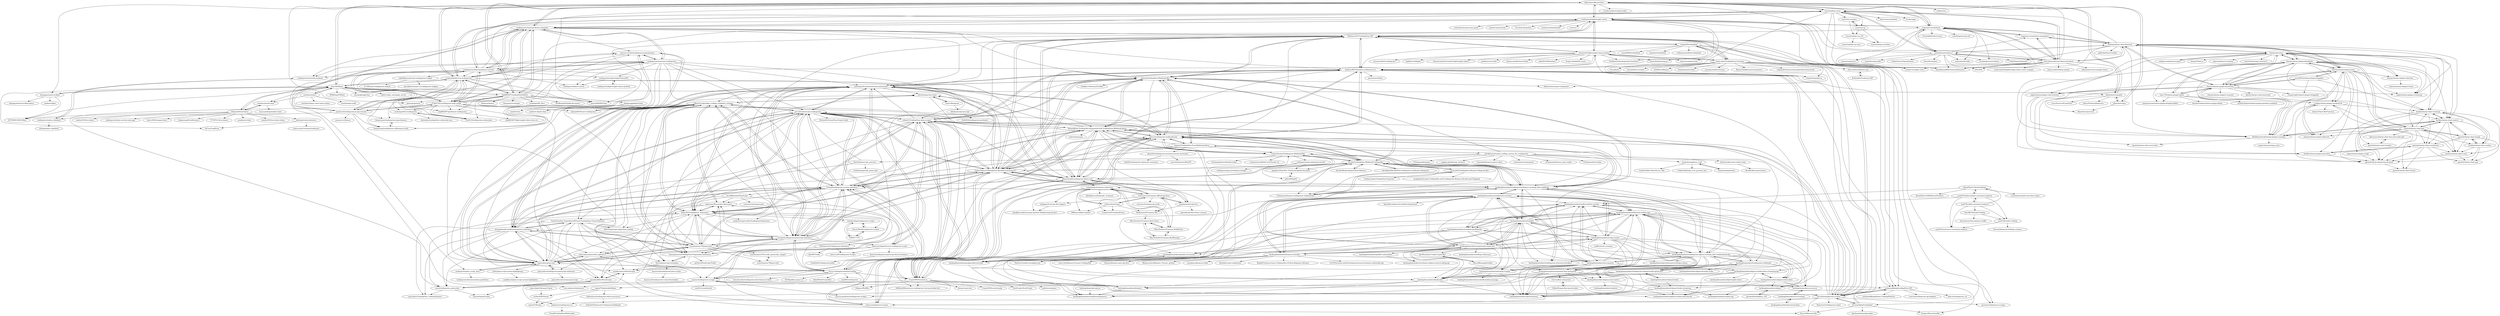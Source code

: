 digraph G {
"klinecharts/KLineChart" -> "jones2000/HQChart" ["e"=1]
"klinecharts/KLineChart" -> "klinecharts/samples"
"klinecharts/KLineChart" -> "klinecharts/pro"
"klinecharts/KLineChart" -> "tvjsx/trading-vue-js"
"klinecharts/KLineChart" -> "chxj1992/kline"
"klinecharts/KLineChart" -> "tradingview/lightweight-charts"
"klinecharts/KLineChart" -> "webmobiledev/vue-tradingview"
"klinecharts/KLineChart" -> "zlq4863947/tradingViewWikiCn"
"klinecharts/KLineChart" -> "wondertrader/wondertrader" ["e"=1]
"klinecharts/KLineChart" -> "tradingview/charting-library-examples"
"klinecharts/KLineChart" -> "openctp/openctp" ["e"=1]
"klinecharts/KLineChart" -> "zhengquantao/vue-kline"
"klinecharts/KLineChart" -> "waditu/czsc" ["e"=1]
"klinecharts/KLineChart" -> "rrag/react-stockcharts"
"klinecharts/KLineChart" -> "project-nv/night-vision" ["e"=1]
"MarcelBeining/EazeBot" -> "dev4Fun/Auto-Trade-Crypto-Bot"
"tradingview/lightweight-charts" -> "tradingview/charting-library-examples"
"tradingview/lightweight-charts" -> "klinecharts/KLineChart"
"tradingview/lightweight-charts" -> "louisnw01/lightweight-charts-python"
"tradingview/lightweight-charts" -> "TA-Lib/ta-lib-python" ["e"=1]
"tradingview/lightweight-charts" -> "tvjsx/trading-vue-js"
"tradingview/lightweight-charts" -> "mementum/backtrader" ["e"=1]
"tradingview/lightweight-charts" -> "rrag/react-stockcharts"
"tradingview/lightweight-charts" -> "ccxt/ccxt" ["e"=1]
"tradingview/lightweight-charts" -> "twopirllc/pandas-ta" ["e"=1]
"tradingview/lightweight-charts" -> "kernc/backtesting.py" ["e"=1]
"tradingview/lightweight-charts" -> "wilsonfreitas/awesome-quant" ["e"=1]
"tradingview/lightweight-charts" -> "QuantConnect/Lean" ["e"=1]
"tradingview/lightweight-charts" -> "anandanand84/technicalindicators" ["e"=1]
"tradingview/lightweight-charts" -> "Mathieu2301/TradingView-API"
"tradingview/lightweight-charts" -> "ranaroussi/quantstats" ["e"=1]
"tradingview/charting-library-examples" -> "tradingview/charting-library-tutorial"
"tradingview/charting-library-examples" -> "jonchurch/tradingview-js-api-tutorial"
"tradingview/charting-library-examples" -> "tradingview/lightweight-charts"
"tradingview/charting-library-examples" -> "zlq4863947/tradingViewWikiCn"
"tradingview/charting-library-examples" -> "webmobiledev/vue-tradingview"
"tradingview/charting-library-examples" -> "tradingview/awesome-tradingview"
"tradingview/charting-library-examples" -> "472647301/tradingview-web-socket"
"tradingview/charting-library-examples" -> "klinecharts/KLineChart"
"tradingview/charting-library-examples" -> "tvjsx/trading-vue-js"
"tradingview/charting-library-examples" -> "fabston/TradingView-Webhook-Bot"
"tradingview/charting-library-examples" -> "Mathieu2301/TradingView-API"
"tradingview/charting-library-examples" -> "pAulseperformance/awesome-pinescript"
"tradingview/charting-library-examples" -> "marcius-studio/tradingview-jsapi-binance"
"tradingview/charting-library-examples" -> "AnalyzerREST/python-tradingview-ta"
"tradingview/charting-library-examples" -> "tradingview/saveload_backend"
"RyanElliott10/wsbtickerbot" -> "asad70/wallstreetbets-sentiment-analysis"
"RyanElliott10/wsbtickerbot" -> "RyanElliott10/WallStreetPredicts"
"RyanElliott10/wsbtickerbot" -> "rrreeeeeeee/wall-street-bets-index"
"RyanElliott10/wsbtickerbot" -> "hackingthemarkets/wallstreetbets-tracker"
"zlq4863947/tradingViewWikiCn" -> "webmobiledev/vue-tradingview"
"zlq4863947/tradingViewWikiCn" -> "tradingview/charting-library-examples"
"zlq4863947/tradingViewWikiCn" -> "zlq4863947/proficient-tradingview"
"zlq4863947/tradingViewWikiCn" -> "472647301/tradingview-web-socket"
"zlq4863947/tradingViewWikiCn" -> "klinecharts/KLineChart"
"zlq4863947/tradingViewWikiCn" -> "jones2000/HQChart" ["e"=1]
"zlq4863947/tradingViewWikiCn" -> "HuaRongSAO/talib-document" ["e"=1]
"zlq4863947/tradingViewWikiCn" -> "chxj1992/kline"
"zlq4863947/tradingViewWikiCn" -> "ibaihuo/chanvis" ["e"=1]
"zlq4863947/tradingViewWikiCn" -> "zhangxugg/depth-chart"
"zlq4863947/tradingViewWikiCn" -> "No2015/tradingview-websocket"
"zlq4863947/tradingViewWikiCn" -> "fmzquant/strategies" ["e"=1]
"zlq4863947/tradingViewWikiCn" -> "openctp/openctp" ["e"=1]
"zlq4863947/tradingViewWikiCn" -> "huobiapi/API_Docs" ["e"=1]
"zlq4863947/tradingViewWikiCn" -> "tradingview/lightweight-charts"
"jchao01/TradingView-data-scraper" -> "robswc/tradingview-webhooks-bot"
"jchao01/TradingView-data-scraper" -> "just-nilux/awesome-tradingview"
"jchao01/TradingView-data-scraper" -> "imxeno/tradingview-scraper"
"jchao01/TradingView-data-scraper" -> "TreborNamor/TradingView-Machine-Learning-GUI"
"jchao01/TradingView-data-scraper" -> "AnalyzerREST/python-tradingview-ta"
"jchao01/TradingView-data-scraper" -> "f13end/tradingview-custom-indicators"
"jchao01/TradingView-data-scraper" -> "0xrushi/tradingview-scraper"
"jchao01/TradingView-data-scraper" -> "fabston/TradingView-Webhook-Bot"
"jchao01/TradingView-data-scraper" -> "everget/tradingview-pinescript-indicators"
"jchao01/TradingView-data-scraper" -> "Heavy91/TradingView_Indicators"
"jchao01/TradingView-data-scraper" -> "robswc/tradingview-trainer"
"jchao01/TradingView-data-scraper" -> "pAulseperformance/awesome-pinescript"
"jchao01/TradingView-data-scraper" -> "pinecoders/pine-utils"
"jchao01/TradingView-data-scraper" -> "bevry-trading/automated-trading"
"jchao01/TradingView-data-scraper" -> "Mtemi/Bybit-Trading-Bot-Integrated-with-TradingView-Webhook-Alerts"
"tvjsx/trading-vue-js" -> "klinecharts/KLineChart"
"tvjsx/trading-vue-js" -> "project-nv/night-vision" ["e"=1]
"tvjsx/trading-vue-js" -> "tvjsx/tvjs-overlays"
"tvjsx/trading-vue-js" -> "andredumas/techan.js"
"tvjsx/trading-vue-js" -> "rrag/react-stockcharts"
"tvjsx/trading-vue-js" -> "anandanand84/technicalindicators" ["e"=1]
"tvjsx/trading-vue-js" -> "tradingview/lightweight-charts"
"tvjsx/trading-vue-js" -> "tvjsx/tvjs-xp"
"tvjsx/trading-vue-js" -> "bmoscon/cryptofeed" ["e"=1]
"tvjsx/trading-vue-js" -> "react-financial/react-financial-charts"
"tvjsx/trading-vue-js" -> "webmobiledev/vue-tradingview"
"tvjsx/trading-vue-js" -> "Tucsky/aggr" ["e"=1]
"tvjsx/trading-vue-js" -> "tradingview/charting-library-examples"
"tvjsx/trading-vue-js" -> "Haehnchen/crypto-trading-bot" ["e"=1]
"tvjsx/trading-vue-js" -> "tradingview/charting-library-tutorial"
"chartjs/awesome" -> "chartjs/chartjs-plugin-datalabels"
"chartjs/awesome" -> "chartjs/chartjs-plugin-zoom"
"chartjs/awesome" -> "chartjs/chartjs-plugin-annotation"
"chartjs/awesome" -> "chartjs/chartjs-chart-financial"
"chartjs/awesome" -> "kurkle/chartjs-chart-matrix"
"chartjs/awesome" -> "nagix/chartjs-plugin-streaming" ["e"=1]
"chartjs/awesome" -> "sgratzl/chartjs-chart-geo"
"chartjs/awesome" -> "reactchartjs/react-chartjs-2" ["e"=1]
"chartjs/awesome" -> "ashiguruma/patternomaly"
"chartjs/awesome" -> "chartjs/Chart.js" ["e"=1]
"chartjs/awesome" -> "kurkle/chartjs-chart-treemap"
"chartjs/awesome" -> "AbelHeinsbroek/chartjs-plugin-crosshair"
"chartjs/awesome" -> "chartjs/chartjs-adapter-date-fns"
"chartjs/awesome" -> "apertureless/vue-chartjs" ["e"=1]
"chartjs/awesome" -> "nagix/chartjs-plugin-colorschemes"
"everget/tradingview-pinescript-indicators" -> "pAulseperformance/awesome-pinescript"
"everget/tradingview-pinescript-indicators" -> "f13end/tradingview-custom-indicators"
"everget/tradingview-pinescript-indicators" -> "just-nilux/awesome-tradingview"
"everget/tradingview-pinescript-indicators" -> "ricardosantos79/pinescript"
"everget/tradingview-pinescript-indicators" -> "pinecoders/pine-utils"
"everget/tradingview-pinescript-indicators" -> "Heavy91/TradingView_Indicators"
"everget/tradingview-pinescript-indicators" -> "capissimo/Pinescript-Laboratory"
"everget/tradingview-pinescript-indicators" -> "AlbertoCuadra/algo_trading_weighted_strategy"
"everget/tradingview-pinescript-indicators" -> "bevry-trading/automated-trading"
"everget/tradingview-pinescript-indicators" -> "TreborNamor/TradingView-Machine-Learning-GUI"
"everget/tradingview-pinescript-indicators" -> "shunjizhan/all-candlestick-pattern-indicators"
"everget/tradingview-pinescript-indicators" -> "harryguiacorn/TradingView-Proprietary-Indicators"
"everget/tradingview-pinescript-indicators" -> "jchao01/TradingView-data-scraper"
"everget/tradingview-pinescript-indicators" -> "dearvn/trading-futures-tradingview-script"
"everget/tradingview-pinescript-indicators" -> "robswc/tradingview-webhooks-bot"
"webmobiledev/vue-tradingview" -> "472647301/tradingview-web-socket"
"webmobiledev/vue-tradingview" -> "zlq4863947/tradingViewWikiCn"
"webmobiledev/vue-tradingview" -> "xushanpei/Vue-tradingview"
"webmobiledev/vue-tradingview" -> "tradingview/charting-library-examples"
"webmobiledev/vue-tradingview" -> "No2015/tradingview-websocket"
"webmobiledev/vue-tradingview" -> "marcius-studio/tradingview-jsapi-binance"
"webmobiledev/vue-tradingview" -> "chxj1992/kline"
"webmobiledev/vue-tradingview" -> "jonchurch/tradingview-js-api-tutorial"
"webmobiledev/vue-tradingview" -> "zlq4863947/proficient-tradingview"
"webmobiledev/vue-tradingview" -> "klinecharts/KLineChart"
"webmobiledev/vue-tradingview" -> "jones2000/HQChart" ["e"=1]
"webmobiledev/vue-tradingview" -> "alleyway/add-tradingview-alerts-tool"
"webmobiledev/vue-tradingview" -> "TreborNamor/TradingView-Machine-Learning-GUI"
"webmobiledev/vue-tradingview" -> "tradingview/awesome-tradingview"
"webmobiledev/vue-tradingview" -> "tvjsx/trading-vue-js"
"chxj1992/kline" -> "klinecharts/KLineChart"
"chxj1992/kline" -> "jones2000/HQChart" ["e"=1]
"chxj1992/kline" -> "webmobiledev/vue-tradingview"
"chxj1992/kline" -> "zhengquantao/vue-kline"
"chxj1992/kline" -> "2557606319/H5-Kline" ["e"=1]
"chxj1992/kline" -> "seerline/clchart"
"chxj1992/kline" -> "roshanca/stock-chart"
"chxj1992/kline" -> "WillkYang/YYKline" ["e"=1]
"chxj1992/kline" -> "472647301/tradingview-web-socket"
"chxj1992/kline" -> "Shaman05/wxCharts"
"chxj1992/kline" -> "xiaxiangfeng/k-line"
"chxj1992/kline" -> "viabtc/viabtc_exchange_server" ["e"=1]
"chxj1992/kline" -> "klinecharts/samples"
"chxj1992/kline" -> "Tai7sy/CoinKLine"
"chxj1992/kline" -> "zlq4863947/tradingViewWikiCn"
"rafaelklaessen/react-tradingview-widget" -> "JorrinKievit/react-ts-tradingview-widgets"
"rafaelklaessen/react-tradingview-widget" -> "k-128/react-tradingview-embed"
"dev4Fun/Auto-Trade-Crypto-Bot" -> "MarcelBeining/EazeBot"
"nagix/chartjs-plugin-colorschemes" -> "kurkle/chartjs-plugin-autocolors"
"nagix/chartjs-plugin-colorschemes" -> "AbelHeinsbroek/chartjs-plugin-crosshair"
"nagix/chartjs-plugin-rough" -> "sgratzl/chartjs-plugin-hierarchical"
"robswc/tradingview-trainer" -> "robswc/tradingview-webhooks-bot"
"robswc/tradingview-trainer" -> "just-nilux/awesome-tradingview"
"robswc/tradingview-trainer" -> "TreborNamor/TradingView-Machine-Learning-GUI"
"robswc/tradingview-trainer" -> "jchao01/TradingView-data-scraper"
"robswc/tradingview-trainer" -> "f13end/tradingview-custom-indicators"
"xushanpei/Vue-tradingview" -> "No2015/tradingview-websocket"
"xushanpei/Vue-tradingview" -> "bastarder/tradingView-websocket-exa"
"jonchurch/tradingview-js-api-tutorial" -> "tradingview/charting-library-examples"
"jonchurch/tradingview-js-api-tutorial" -> "472647301/tradingview-web-socket"
"jonchurch/tradingview-js-api-tutorial" -> "webmobiledev/vue-tradingview"
"jonchurch/tradingview-js-api-tutorial" -> "bergusman/tradingview-udf-binance-node"
"jonchurch/tradingview-js-api-tutorial" -> "tradingview/charting-library-tutorial"
"jonchurch/tradingview-js-api-tutorial" -> "bergusman/tradingview-jsapi-binance"
"jonchurch/tradingview-js-api-tutorial" -> "imxeno/tradingview-scraper"
"jonchurch/tradingview-js-api-tutorial" -> "mmmy/css3demos"
"jonchurch/tradingview-js-api-tutorial" -> "tradingview/yahoo_datafeed"
"f13end/tradingview-custom-indicators" -> "Heavy91/TradingView_Indicators"
"f13end/tradingview-custom-indicators" -> "everget/tradingview-pinescript-indicators"
"f13end/tradingview-custom-indicators" -> "just-nilux/awesome-tradingview"
"f13end/tradingview-custom-indicators" -> "dearvn/trading-futures-tradingview-script"
"f13end/tradingview-custom-indicators" -> "ricardosantos79/pinescript"
"f13end/tradingview-custom-indicators" -> "pinecoders/pine-utils"
"f13end/tradingview-custom-indicators" -> "readysetcryptocodes/TradingviewIndicators"
"f13end/tradingview-custom-indicators" -> "pAulseperformance/awesome-pinescript"
"f13end/tradingview-custom-indicators" -> "TreborNamor/TradingView-Machine-Learning-GUI"
"f13end/tradingview-custom-indicators" -> "AlbertoCuadra/algo_trading_weighted_strategy"
"f13end/tradingview-custom-indicators" -> "jchao01/TradingView-data-scraper"
"f13end/tradingview-custom-indicators" -> "shunjizhan/all-candlestick-pattern-indicators"
"f13end/tradingview-custom-indicators" -> "Mtemi/Bybit-Trading-Bot-Integrated-with-TradingView-Webhook-Alerts"
"f13end/tradingview-custom-indicators" -> "capissimo/Pinescript-Laboratory"
"f13end/tradingview-custom-indicators" -> "ArunKBhaskar/PineScript"
"pinecoders/pine-utils" -> "pAulseperformance/awesome-pinescript"
"pinecoders/pine-utils" -> "pinecoders/tradingview-pinescript-indicators"
"pinecoders/pine-utils" -> "pinecoders/pinecoders.github.io"
"pinecoders/pine-utils" -> "everget/tradingview-pinescript-indicators"
"pinecoders/pine-utils" -> "ricardosantos79/pinescript"
"pinecoders/pine-utils" -> "just-nilux/awesome-tradingview"
"pinecoders/pine-utils" -> "f13end/tradingview-custom-indicators"
"pinecoders/pine-utils" -> "tradingview/pine_script_docs"
"pinecoders/pine-utils" -> "shunjizhan/all-candlestick-pattern-indicators"
"pinecoders/pine-utils" -> "AlbertoCuadra/algo_trading_weighted_strategy"
"pinecoders/pine-utils" -> "bevry-trading/automated-trading"
"pinecoders/pine-utils" -> "Triex/TriexDev-SuperBuySellTrend-TradingView-Trend-Indicator"
"pinecoders/pine-utils" -> "kzh-dev/pine-bot-client"
"pinecoders/pine-utils" -> "Heavy91/TradingView_Indicators"
"pinecoders/pine-utils" -> "leifcr/pine-script-syntax-highlighting"
"bevry-trading/automated-trading" -> "everget/tradingview-pinescript-indicators"
"bevry-trading/automated-trading" -> "just-nilux/awesome-tradingview"
"bevry-trading/automated-trading" -> "pinecoders/pine-utils"
"bevry-trading/automated-trading" -> "Heavy91/TradingView_Indicators"
"bevry-trading/automated-trading" -> "robswc/tradingview-webhooks-bot"
"bevry-trading/automated-trading" -> "pinecoders/pinecoders.github.io"
"bevry-trading/automated-trading" -> "CryptoMF/frostybot-js"
"bevry-trading/automated-trading" -> "jchao01/TradingView-data-scraper"
"bevry-trading/automated-trading" -> "Ekliptor/WolfBot" ["e"=1]
"bevry-trading/automated-trading" -> "yield65/tradingview"
"bevry-trading/automated-trading" -> "bitcoinvsalts/tradingview-alert-binance-trader" ["e"=1]
"bevry-trading/automated-trading" -> "imxeno/tradingview-scraper"
"bevry-trading/automated-trading" -> "H256/gekko-quasar-ui" ["e"=1]
"bevry-trading/automated-trading" -> "AdeelMufti/CryptoBot" ["e"=1]
"seerline/clchart" -> "seerline/clchart.react-native.demo"
"seerline/clchart" -> "chxj1992/kline"
"seerline/clchart" -> "seerline/ago-sisdb"
"seerline/clchart" -> "roshanca/stock-chart"
"kzh-dev/pine-bot-client" -> "IAMtheIAM/autoview-tradingview-chrome-docker-bot"
"kzh-dev/pine-bot-client" -> "TomCallan/pyine"
"kzh-dev/pine-bot-client" -> "AlbertoCuadra/algo_trading_weighted_strategy"
"imxeno/tradingview-scraper" -> "0xrushi/tradingview-scraper"
"imxeno/tradingview-scraper" -> "marcos-gonalons/tradingview-scraper"
"imxeno/tradingview-scraper" -> "jchao01/TradingView-data-scraper"
"imxeno/tradingview-scraper" -> "endenwer/tradingview-ws"
"imxeno/tradingview-scraper" -> "coin-unknown/Indicators" ["e"=1]
"imxeno/tradingview-scraper" -> "f13end/tradingview-custom-indicators"
"imxeno/tradingview-scraper" -> "mohamadkhalaj/tradingView-API"
"imxeno/tradingview-scraper" -> "cm45t3r/candlestick" ["e"=1]
"bergusman/tradingview-udf-binance-node" -> "bergusman/tradingview-jsapi-binance"
"bergusman/tradingview-udf-binance-node" -> "marcius-studio/tradingview-jsapi-binance"
"kurkle/chartjs-chart-treemap" -> "kurkle/chartjs-chart-matrix"
"kurkle/chartjs-chart-treemap" -> "upsetjs/chartjs-chart-venn"
"kurkle/chartjs-chart-treemap" -> "kurkle/chartjs-chart-sankey"
"kurkle/chartjs-chart-treemap" -> "sgratzl/chartjs-chart-wordcloud"
"kurkle/chartjs-chart-treemap" -> "nagix/chartjs-plugin-rough"
"kurkle/chartjs-chart-treemap" -> "sgratzl/chartjs-plugin-hierarchical"
"datavisyn/chartjs-chart-box-and-violin-plot" -> "sgratzl/chartjs-chart-boxplot"
"472647301/tradingview-web-socket" -> "webmobiledev/vue-tradingview"
"472647301/tradingview-web-socket" -> "jonchurch/tradingview-js-api-tutorial"
"472647301/tradingview-web-socket" -> "marcius-studio/tradingview-jsapi-binance"
"472647301/tradingview-web-socket" -> "No2015/tradingview-websocket"
"472647301/tradingview-web-socket" -> "tradingview/charting-library-tutorial"
"472647301/tradingview-web-socket" -> "tradingview/charting-library-examples"
"472647301/tradingview-web-socket" -> "zlq4863947/proficient-tradingview"
"472647301/tradingview-web-socket" -> "xushanpei/Vue-tradingview"
"472647301/tradingview-web-socket" -> "zlq4863947/tradingViewWikiCn"
"472647301/tradingview-web-socket" -> "robswc/tradingview-webhooks-bot"
"472647301/tradingview-web-socket" -> "chxj1992/kline"
"472647301/tradingview-web-socket" -> "Dave-Vallance/tv2bt" ["e"=1]
"472647301/tradingview-web-socket" -> "0xrushi/tradingview-scraper"
"472647301/tradingview-web-socket" -> "tradingview/awesome-tradingview"
"472647301/tradingview-web-socket" -> "sharjeel619/react-tradingview"
"AbelHeinsbroek/chartjs-plugin-crosshair" -> "sgratzl/chartjs-chart-error-bars"
"AbelHeinsbroek/chartjs-plugin-crosshair" -> "chartjs/chartjs-plugin-zoom"
"AbelHeinsbroek/chartjs-plugin-crosshair" -> "chartjs/chartjs-plugin-annotation"
"AbelHeinsbroek/chartjs-plugin-crosshair" -> "nagix/chartjs-plugin-style"
"AbelHeinsbroek/chartjs-plugin-crosshair" -> "y-takey/chartjs-plugin-stacked100"
"AbelHeinsbroek/chartjs-plugin-crosshair" -> "kurkle/chartjs-chart-matrix"
"leifcr/pine-script-syntax-highlighting" -> "yankikucuk/pine-script-syntax-highlighter"
"3commas-io/3commas-official-api-docs" -> "bogdanteodoru/py3cw"
"3commas-io/3commas-official-api-docs" -> "rentorm/3commas-api-node"
"3commas-io/3commas-official-api-docs" -> "MarcDrexler/3Commas.BulkEditor"
"3commas-io/3commas-official-api-docs" -> "cyberjunky/3commas-cyber-bots"
"3commas-io/3commas-official-api-docs" -> "TheKimono/3Commas.Net"
"3commas-io/3commas-official-api-docs" -> "coltoneshaw/3cpm"
"3commas-io/3commas-official-api-docs" -> "alleyway/add-tradingview-alerts-tool"
"3commas-io/3commas-official-api-docs" -> "nickpagz/3commas-ftx-triggers"
"bergusman/tradingview-jsapi-binance" -> "bergusman/tradingview-udf-binance-node"
"tradingview/pine_script_docs" -> "tradingview/documentation-guidelines"
"tradingview/pine_script_docs" -> "pinecoders/pine-utils"
"kurkle/chartjs-chart-matrix" -> "kurkle/chartjs-chart-treemap"
"kurkle/chartjs-chart-matrix" -> "upsetjs/chartjs-chart-venn"
"kurkle/chartjs-chart-matrix" -> "sgratzl/chartjs-chart-graph"
"kurkle/chartjs-chart-matrix" -> "sgratzl/chartjs-plugin-hierarchical"
"kurkle/chartjs-chart-matrix" -> "sgratzl/chartjs-chart-wordcloud"
"kurkle/chartjs-chart-matrix" -> "sgratzl/chartjs-chart-geo"
"kurkle/chartjs-chart-matrix" -> "AbelHeinsbroek/chartjs-plugin-crosshair"
"kurkle/chartjs-chart-matrix" -> "kurkle/chartjs-chart-sankey"
"zlq4863947/proficient-tradingview" -> "zlq4863947/lightweight-charts-docs-cn"
"artus9033/chartjs-plugin-dragdata" -> "compwright/chartjs-plugin-draggable"
"artus9033/chartjs-plugin-dragdata" -> "chartjs/chartjs-plugin-zoom"
"artus9033/chartjs-plugin-dragdata" -> "chartjs/chartjs-plugin-annotation"
"artus9033/chartjs-plugin-dragdata" -> "kurkle/chartjs-chart-treemap"
"pinecoders/tradingview-pinescript-indicators" -> "pinecoders/awesome-pinescript"
"pinecoders/tradingview-pinescript-indicators" -> "pinecoders/pine-utils"
"zhangxugg/depth-chart" -> "mylhei/v-depth-chart"
"zhangxugg/depth-chart" -> "maole01/otc"
"pinecoders/pinecoders.github.io" -> "pinecoders/pine-utils"
"pinecoders/pinecoders.github.io" -> "pinecoders/tradingview-pinescript-indicators"
"sgratzl/chartjs-plugin-hierarchical" -> "sgratzl/chartjs-chart-funnel"
"No2015/tradingview-websocket" -> "xushanpei/Vue-tradingview"
"TheKimono/3Commas.Net" -> "MarcDrexler/3Commas.BotCreator"
"tvjsx/trading-vue-101" -> "tvjsx/trading-vue-demo"
"tvjsx/trading-vue-101" -> "tvjsx/trading-vue-nuxt"
"chartjs/chartjs-adapter-date-fns" -> "chartjs/chartjs-adapter-luxon"
"ricardosantos79/pine-utils" -> "ricardosantos79/vscode_pinescript_snippet"
"bogdanteodoru/py3cw" -> "3commas-io/3commas-official-api-docs"
"bogdanteodoru/py3cw" -> "TheKimono/3Commas.Net"
"bogdanteodoru/py3cw" -> "sgerodes/python-three-commas"
"bogdanteodoru/py3cw" -> "cyberjunky/3commas-cyber-bots"
"andredumas/techan.js" -> "rrag/react-stockcharts"
"andredumas/techan.js" -> "oransel/node-talib" ["e"=1]
"andredumas/techan.js" -> "anandanand84/technicalindicators" ["e"=1]
"andredumas/techan.js" -> "d3fc/d3fc" ["e"=1]
"andredumas/techan.js" -> "tvjsx/trading-vue-js"
"andredumas/techan.js" -> "chartjs/chartjs-chart-financial"
"andredumas/techan.js" -> "TulipCharts/tulipnode" ["e"=1]
"andredumas/techan.js" -> "michaelgrosner/tribeca" ["e"=1]
"andredumas/techan.js" -> "man-group/arctic" ["e"=1]
"andredumas/techan.js" -> "tradingview/lightweight-charts"
"andredumas/techan.js" -> "react-financial/react-financial-charts"
"andredumas/techan.js" -> "TulipCharts/tulipindicators" ["e"=1]
"andredumas/techan.js" -> "DeviaVir/zenbot" ["e"=1]
"andredumas/techan.js" -> "rrag/react-stockcharts-examples2"
"andredumas/techan.js" -> "markcheno/go-talib" ["e"=1]
"fabston/TradingView-Webhook-Bot" -> "robswc/tradingview-webhooks-bot"
"fabston/TradingView-Webhook-Bot" -> "AnalyzerREST/python-tradingview-ta"
"fabston/TradingView-Webhook-Bot" -> "TreborNamor/TradingView-Machine-Learning-GUI"
"fabston/TradingView-Webhook-Bot" -> "pAulseperformance/awesome-pinescript"
"fabston/TradingView-Webhook-Bot" -> "Mtemi/Bybit-Trading-Bot-Integrated-with-TradingView-Webhook-Alerts"
"fabston/TradingView-Webhook-Bot" -> "alleyway/add-tradingview-alerts-tool"
"fabston/TradingView-Webhook-Bot" -> "lth-elm/TradingView-Webhook-Trading-Bot"
"fabston/TradingView-Webhook-Bot" -> "Mathieu2301/TradingView-API"
"fabston/TradingView-Webhook-Bot" -> "soranoo/TradingView-Free-Webhook-Alerts"
"fabston/TradingView-Webhook-Bot" -> "hackingthemarkets/tradingview-binance-strategy-alert-webhook"
"fabston/TradingView-Webhook-Bot" -> "jchao01/TradingView-data-scraper"
"fabston/TradingView-Webhook-Bot" -> "Drakkar-Software/OctoBot" ["e"=1]
"fabston/TradingView-Webhook-Bot" -> "everget/tradingview-pinescript-indicators"
"fabston/TradingView-Webhook-Bot" -> "CryptoMF/frostybot-js"
"fabston/TradingView-Webhook-Bot" -> "Haehnchen/crypto-trading-bot" ["e"=1]
"hackingthemarkets/tradingview-alpaca-strategy-alert-webhook-heroku" -> "hackingthemarkets/tradingview-interactive-brokers" ["e"=1]
"hackingthemarkets/tradingview-alpaca-strategy-alert-webhook-heroku" -> "hackingthemarkets/tradingview-binance-strategy-alert-webhook"
"hackingthemarkets/tradingview-alpaca-strategy-alert-webhook-heroku" -> "hackingthemarkets/fullstack-trading-app"
"hackingthemarkets/tradingview-alpaca-strategy-alert-webhook-heroku" -> "hackingthemarkets/tradingview-webhooks"
"hackingthemarkets/tradingview-alpaca-strategy-alert-webhook-heroku" -> "hackingthemarkets/tradingview-tdameritrade-option-bot"
"hackingthemarkets/tradingview-alpaca-strategy-alert-webhook-heroku" -> "hackingthemarkets/backtrader"
"hackingthemarkets/tradingview-alpaca-strategy-alert-webhook-heroku" -> "hackingthemarkets/alpaca"
"hackingthemarkets/tradingview-alpaca-strategy-alert-webhook-heroku" -> "hackingthemarkets/sentiment-fear-and-greed"
"hackingthemarkets/tradingview-alpaca-strategy-alert-webhook-heroku" -> "hackingthemarkets/ttm-squeeze"
"hackingthemarkets/tradingview-alpaca-strategy-alert-webhook-heroku" -> "hackingthemarkets/crossover"
"hackingthemarkets/tradingview-alpaca-strategy-alert-webhook-heroku" -> "hackingthemarkets/alpaca-react-native"
"hackingthemarkets/tradingview-alpaca-strategy-alert-webhook-heroku" -> "hackingthemarkets/interactive-brokers-demo" ["e"=1]
"hackingthemarkets/tradingview-alpaca-strategy-alert-webhook-heroku" -> "hackingthemarkets/alpaca-websockets"
"0xrushi/tradingview-scraper" -> "mohamadkhalaj/tradingView-API"
"0xrushi/tradingview-scraper" -> "imxeno/tradingview-scraper"
"0xrushi/tradingview-scraper" -> "jchao01/TradingView-data-scraper"
"0xrushi/tradingview-scraper" -> "StreamAlpha/tvdatafeed"
"0xrushi/tradingview-scraper" -> "Hattorius/Tradingview-ticker"
"0xrushi/tradingview-scraper" -> "TreborNamor/TradingView-Machine-Learning-GUI"
"0xrushi/tradingview-scraper" -> "robswc/tradingview-webhooks-bot"
"0xrushi/tradingview-scraper" -> "AnalyzerREST/python-tradingview-ta"
"0xrushi/tradingview-scraper" -> "endenwer/tradingview-ws"
"0xrushi/tradingview-scraper" -> "lth-elm/TradingView-Webhook-Trading-Bot"
"0xrushi/tradingview-scraper" -> "f13end/tradingview-custom-indicators"
"0xrushi/tradingview-scraper" -> "robswc/tradingview-trainer"
"0xrushi/tradingview-scraper" -> "Mathieu2301/TradingView-API"
"0xrushi/tradingview-scraper" -> "Dave-Vallance/tv2bt" ["e"=1]
"0xrushi/tradingview-scraper" -> "mnwato/tradingview-scraper"
"robswc/tradingview-webhooks-bot" -> "fabston/TradingView-Webhook-Bot"
"robswc/tradingview-webhooks-bot" -> "lth-elm/TradingView-Webhook-Trading-Bot"
"robswc/tradingview-webhooks-bot" -> "Mtemi/Bybit-Trading-Bot-Integrated-with-TradingView-Webhook-Alerts"
"robswc/tradingview-webhooks-bot" -> "alleyway/add-tradingview-alerts-tool"
"robswc/tradingview-webhooks-bot" -> "TreborNamor/TradingView-Machine-Learning-GUI"
"robswc/tradingview-webhooks-bot" -> "hackingthemarkets/tradingview-binance-strategy-alert-webhook"
"robswc/tradingview-webhooks-bot" -> "AnalyzerREST/python-tradingview-ta"
"robswc/tradingview-webhooks-bot" -> "robswc/tradingview-trainer"
"robswc/tradingview-webhooks-bot" -> "pAulseperformance/awesome-pinescript"
"robswc/tradingview-webhooks-bot" -> "jchao01/TradingView-data-scraper"
"robswc/tradingview-webhooks-bot" -> "hackingthemarkets/tradingview-interactive-brokers" ["e"=1]
"robswc/tradingview-webhooks-bot" -> "CryptoMF/frostybot-js"
"robswc/tradingview-webhooks-bot" -> "CryptoGnome/Tradingview-Webhook-Bot"
"robswc/tradingview-webhooks-bot" -> "soranoo/TradingView-Free-Webhook-Alerts"
"robswc/tradingview-webhooks-bot" -> "hackingthemarkets/tradingview-alpaca-strategy-alert-webhook-heroku"
"hackingthemarkets/sentiment-fear-and-greed" -> "hackingthemarkets/crossover"
"hackingthemarkets/sentiment-fear-and-greed" -> "hackingthemarkets/fullstack-trading-app"
"hackingthemarkets/sentiment-fear-and-greed" -> "hackingthemarkets/wallstreetbets-tracker"
"hackingthemarkets/sentiment-fear-and-greed" -> "hackingthemarkets/alpaca-market-data-bta-lib"
"hackingthemarkets/sentiment-fear-and-greed" -> "hackingthemarkets/backtrader"
"hackingthemarkets/sentiment-fear-and-greed" -> "hackingthemarkets/datasets"
"hackingthemarkets/sentiment-fear-and-greed" -> "hackingthemarkets/candlestick-patterns"
"hackingthemarkets/sentiment-fear-and-greed" -> "vterron/fear-and-greed"
"hackingthemarkets/sentiment-fear-and-greed" -> "hackingthemarkets/alpaca-react-native"
"hackingthemarkets/sentiment-fear-and-greed" -> "hackingthemarkets/option-history"
"zhengquantao/vue-kline" -> "zhengquantao/vue-kline-demo"
"zhengquantao/vue-kline" -> "2557606319/H5-Kline" ["e"=1]
"zhengquantao/vue-kline" -> "chxj1992/kline"
"zhengquantao/vue-kline" -> "ctpbee/ctpbee" ["e"=1]
"hackingthemarkets/binance-tutorials" -> "hackingthemarkets/tradingview-binance-strategy-alert-webhook"
"hackingthemarkets/binance-tutorials" -> "hackingthemarkets/tradekit"
"hackingthemarkets/binance-tutorials" -> "hackingthemarkets/supertrend-crypto-bot"
"hackingthemarkets/binance-tutorials" -> "hackingthemarkets/candlestick-screener"
"hackingthemarkets/binance-tutorials" -> "hackingthemarkets/fullstack-trading-app"
"hackingthemarkets/binance-tutorials" -> "hackingthemarkets/stockscreener"
"hackingthemarkets/binance-tutorials" -> "lhandal/crypto-trading-bot" ["e"=1]
"hackingthemarkets/binance-tutorials" -> "Roibal/Cryptocurrency-Trading-Bots-Python-Beginner-Advance" ["e"=1]
"hackingthemarkets/binance-tutorials" -> "TheFourGreatErrors/alpha-rptr" ["e"=1]
"hackingthemarkets/binance-tutorials" -> "LUCIT-Systems-and-Development/unicorn-binance-websocket-api" ["e"=1]
"hackingthemarkets/binance-tutorials" -> "binance/binance-spot-api-docs" ["e"=1]
"hackingthemarkets/binance-tutorials" -> "Binance-docs/Binance_Futures_python" ["e"=1]
"hackingthemarkets/binance-tutorials" -> "yasinkuyu/binance-trader" ["e"=1]
"hackingthemarkets/binance-tutorials" -> "conor19w/Binance-Futures-Trading-Bot" ["e"=1]
"hackingthemarkets/binance-tutorials" -> "hackingthemarkets/ttm-squeeze"
"sgratzl/chartjs-chart-geo" -> "sgratzl/chartjs-chart-graph"
"sgratzl/chartjs-chart-geo" -> "kurkle/chartjs-chart-matrix"
"sgratzl/chartjs-chart-geo" -> "sgratzl/chartjs-chart-wordcloud"
"sgratzl/chartjs-chart-geo" -> "kurkle/chartjs-chart-treemap"
"sgratzl/chartjs-chart-geo" -> "kurkle/chartjs-chart-sankey"
"sgratzl/chartjs-chart-geo" -> "AbelHeinsbroek/chartjs-plugin-crosshair"
"sgratzl/chartjs-chart-geo" -> "upsetjs/chartjs-chart-venn"
"sgratzl/chartjs-chart-geo" -> "chartjs/chartjs-plugin-deferred"
"sgratzl/chartjs-chart-geo" -> "sgratzl/chartjs-chart-funnel"
"sgratzl/chartjs-chart-geo" -> "chartjs/chartjs-plugin-datalabels"
"sgratzl/chartjs-chart-geo" -> "sgratzl/chartjs-plugin-hierarchical"
"sgratzl/chartjs-chart-geo" -> "datavisyn/chartjs-chart-box-and-violin-plot"
"sgratzl/chartjs-chart-geo" -> "y-takey/chartjs-plugin-stacked100"
"react-financial/react-financial-charts" -> "rrag/react-stockcharts"
"react-financial/react-financial-charts" -> "rrag/react-stockcharts-examples2"
"react-financial/react-financial-charts" -> "tvjsx/trading-vue-js"
"react-financial/react-financial-charts" -> "klinecharts/KLineChart"
"react-financial/react-financial-charts" -> "tradingview/lightweight-charts"
"react-financial/react-financial-charts" -> "d3fc/d3fc" ["e"=1]
"react-financial/react-financial-charts" -> "andredumas/techan.js"
"react-financial/react-financial-charts" -> "trash-and-fire/lightweight-charts-react-wrapper"
"react-financial/react-financial-charts" -> "chartjs/chartjs-chart-financial"
"react-financial/react-financial-charts" -> "anandanand84/technicalindicators" ["e"=1]
"react-financial/react-financial-charts" -> "project-nv/night-vision" ["e"=1]
"react-financial/react-financial-charts" -> "bennycode/trading-signals" ["e"=1]
"react-financial/react-financial-charts" -> "tradingview/charting-library-tutorial"
"react-financial/react-financial-charts" -> "klinecharts/samples"
"react-financial/react-financial-charts" -> "rakannimer/react-google-charts" ["e"=1]
"pAulseperformance/awesome-pinescript" -> "everget/tradingview-pinescript-indicators"
"pAulseperformance/awesome-pinescript" -> "pinecoders/pine-utils"
"pAulseperformance/awesome-pinescript" -> "just-nilux/awesome-tradingview"
"pAulseperformance/awesome-pinescript" -> "ricardosantos79/pinescript"
"pAulseperformance/awesome-pinescript" -> "fabston/TradingView-Webhook-Bot"
"pAulseperformance/awesome-pinescript" -> "f13end/tradingview-custom-indicators"
"pAulseperformance/awesome-pinescript" -> "robswc/tradingview-webhooks-bot"
"pAulseperformance/awesome-pinescript" -> "shunjizhan/all-candlestick-pattern-indicators"
"pAulseperformance/awesome-pinescript" -> "Heavy91/TradingView_Indicators"
"pAulseperformance/awesome-pinescript" -> "AnalyzerREST/python-tradingview-ta"
"pAulseperformance/awesome-pinescript" -> "TreborNamor/TradingView-Machine-Learning-GUI"
"pAulseperformance/awesome-pinescript" -> "AlbertoCuadra/algo_trading_weighted_strategy"
"pAulseperformance/awesome-pinescript" -> "alleyway/add-tradingview-alerts-tool"
"pAulseperformance/awesome-pinescript" -> "kzh-dev/pine-bot-client"
"pAulseperformance/awesome-pinescript" -> "Mtemi/Bybit-Trading-Bot-Integrated-with-TradingView-Webhook-Alerts"
"hackingthemarkets/candlestick-screener" -> "hackingthemarkets/stockscreener"
"hackingthemarkets/candlestick-screener" -> "hackingthemarkets/tradekit"
"hackingthemarkets/candlestick-screener" -> "hackingthemarkets/fullstack-trading-app"
"hackingthemarkets/candlestick-screener" -> "hackingthemarkets/supertrend-crypto-bot"
"hackingthemarkets/candlestick-screener" -> "hackingthemarkets/binance-tutorials"
"hackingthemarkets/candlestick-screener" -> "hackingthemarkets/ttm-squeeze"
"hackingthemarkets/candlestick-screener" -> "hackingthemarkets/tradingview-binance-strategy-alert-webhook"
"hackingthemarkets/candlestick-screener" -> "hackingthemarkets/streamlit-dashboards"
"hackingthemarkets/candlestick-screener" -> "hackingthemarkets/pandas-ta-tutorial"
"hackingthemarkets/candlestick-screener" -> "hackingthemarkets/tradingview-alpaca-strategy-alert-webhook-heroku"
"hackingthemarkets/candlestick-screener" -> "hackingthemarkets/pyalgotrade-tutorials"
"hackingthemarkets/candlestick-screener" -> "SpiralDevelopment/candlestick-patterns" ["e"=1]
"hackingthemarkets/candlestick-screener" -> "hackingthemarkets/datasets"
"hackingthemarkets/candlestick-screener" -> "hackingthemarkets/wallstreetbets-tracker"
"hackingthemarkets/candlestick-screener" -> "hackingthemarkets/backtrader"
"hackingthemarkets/tradingview-binance-strategy-alert-webhook" -> "hackingthemarkets/tradingview-alpaca-strategy-alert-webhook-heroku"
"hackingthemarkets/tradingview-binance-strategy-alert-webhook" -> "hackingthemarkets/supertrend-crypto-bot"
"hackingthemarkets/tradingview-binance-strategy-alert-webhook" -> "hackingthemarkets/tradingview-interactive-brokers" ["e"=1]
"hackingthemarkets/tradingview-binance-strategy-alert-webhook" -> "hackingthemarkets/binance-tutorials"
"hackingthemarkets/tradingview-binance-strategy-alert-webhook" -> "lth-elm/TradingView-Webhook-Trading-Bot"
"hackingthemarkets/tradingview-binance-strategy-alert-webhook" -> "robswc/tradingview-webhooks-bot"
"hackingthemarkets/tradingview-binance-strategy-alert-webhook" -> "Mtemi/Bybit-Trading-Bot-Integrated-with-TradingView-Webhook-Alerts"
"hackingthemarkets/tradingview-binance-strategy-alert-webhook" -> "51bitquant/binance-tradingview-webhook-bot"
"hackingthemarkets/tradingview-binance-strategy-alert-webhook" -> "CryptoGnome/Tradingview-Webhook-Bot"
"hackingthemarkets/tradingview-binance-strategy-alert-webhook" -> "hackingthemarkets/tradekit"
"hackingthemarkets/tradingview-binance-strategy-alert-webhook" -> "hackingthemarkets/tradingview-webhooks"
"hackingthemarkets/tradingview-binance-strategy-alert-webhook" -> "TreborNamor/TradingView-Machine-Learning-GUI"
"hackingthemarkets/tradingview-binance-strategy-alert-webhook" -> "hackingthemarkets/candlestick-screener"
"hackingthemarkets/tradingview-binance-strategy-alert-webhook" -> "fabston/TradingView-Webhook-Bot"
"hackingthemarkets/tradingview-binance-strategy-alert-webhook" -> "hackingthemarkets/fullstack-trading-app"
"just-nilux/awesome-tradingview" -> "Heavy91/TradingView_Indicators"
"just-nilux/awesome-tradingview" -> "everget/tradingview-pinescript-indicators"
"just-nilux/awesome-tradingview" -> "f13end/tradingview-custom-indicators"
"just-nilux/awesome-tradingview" -> "pAulseperformance/awesome-pinescript"
"just-nilux/awesome-tradingview" -> "AlbertoCuadra/algo_trading_weighted_strategy"
"just-nilux/awesome-tradingview" -> "pinecoders/pine-utils"
"just-nilux/awesome-tradingview" -> "TreborNamor/TradingView-Machine-Learning-GUI"
"just-nilux/awesome-tradingview" -> "jchao01/TradingView-data-scraper"
"just-nilux/awesome-tradingview" -> "Triex/TriexDev-SuperBuySellTrend-TradingView-Trend-Indicator"
"just-nilux/awesome-tradingview" -> "pinecoders/pinecoders.github.io"
"just-nilux/awesome-tradingview" -> "shunjizhan/all-candlestick-pattern-indicators"
"just-nilux/awesome-tradingview" -> "bevry-trading/automated-trading"
"just-nilux/awesome-tradingview" -> "PythonForForex/Pine-Script-Guide"
"just-nilux/awesome-tradingview" -> "dearvn/trading-futures-tradingview-script"
"just-nilux/awesome-tradingview" -> "CryptoMF/frostybot-js"
"aceri/tradingview_pinescript" -> "oguzhandilber/PineScripts"
"aceri/tradingview_pinescript" -> "goxr3plus/TradingView_GoldenIndicator"
"aceri/tradingview_pinescript" -> "pradip-interra/PineScripts"
"aceri/tradingview_pinescript" -> "hirawatt/pineScripts"
"klinecharts/samples" -> "klinecharts/KLineChart"
"klinecharts/samples" -> "klinecharts/preview"
"klinecharts/samples" -> "klinecharts/pro"
"klinecharts/samples" -> "liihuu/TechnicalIndicator"
"klinecharts/samples" -> "waveTan/vue-KLineChart"
"Mtemi/Bybit-Trading-Bot-Integrated-with-TradingView-Webhook-Alerts" -> "robswc/tradingview-webhooks-bot"
"Mtemi/Bybit-Trading-Bot-Integrated-with-TradingView-Webhook-Alerts" -> "lth-elm/TradingView-Webhook-Trading-Bot"
"Mtemi/Bybit-Trading-Bot-Integrated-with-TradingView-Webhook-Alerts" -> "CryptoMF/frostybot-js"
"Mtemi/Bybit-Trading-Bot-Integrated-with-TradingView-Webhook-Alerts" -> "hackingthemarkets/tradingview-binance-strategy-alert-webhook"
"Mtemi/Bybit-Trading-Bot-Integrated-with-TradingView-Webhook-Alerts" -> "fabston/TradingView-Webhook-Bot"
"Mtemi/Bybit-Trading-Bot-Integrated-with-TradingView-Webhook-Alerts" -> "CryptoGnome/Tradingview-Webhook-Bot"
"Mtemi/Bybit-Trading-Bot-Integrated-with-TradingView-Webhook-Alerts" -> "TheFourGreatErrors/alpha-rptr" ["e"=1]
"Mtemi/Bybit-Trading-Bot-Integrated-with-TradingView-Webhook-Alerts" -> "TreborNamor/TradingView-Machine-Learning-GUI"
"Mtemi/Bybit-Trading-Bot-Integrated-with-TradingView-Webhook-Alerts" -> "tudorelu/pyjuque" ["e"=1]
"Mtemi/Bybit-Trading-Bot-Integrated-with-TradingView-Webhook-Alerts" -> "f13end/tradingview-custom-indicators"
"Mtemi/Bybit-Trading-Bot-Integrated-with-TradingView-Webhook-Alerts" -> "conor19w/Binance-Futures-Trading-Bot" ["e"=1]
"Mtemi/Bybit-Trading-Bot-Integrated-with-TradingView-Webhook-Alerts" -> "alleyway/add-tradingview-alerts-tool"
"Mtemi/Bybit-Trading-Bot-Integrated-with-TradingView-Webhook-Alerts" -> "just-nilux/awesome-tradingview"
"Mtemi/Bybit-Trading-Bot-Integrated-with-TradingView-Webhook-Alerts" -> "kzh-dev/pine-bot-client"
"Mtemi/Bybit-Trading-Bot-Integrated-with-TradingView-Webhook-Alerts" -> "Heavy91/TradingView_Indicators"
"tradingview/charting-library-tutorial" -> "tradingview/awesome-tradingview"
"tradingview/charting-library-tutorial" -> "tradingview/charting-library-examples"
"tradingview/charting-library-tutorial" -> "472647301/tradingview-web-socket"
"tradingview/charting-library-tutorial" -> "tradingview/LightweightChartsIOS"
"tradingview/charting-library-tutorial" -> "jonchurch/tradingview-js-api-tutorial"
"tradingview/charting-library-tutorial" -> "bergusman/tradingview-udf-binance-node"
"tradingview/charting-library-tutorial" -> "tradingview/saveload_backend"
"tradingview/charting-library-tutorial" -> "marcius-studio/tradingview-jsapi-binance"
"tradingview/charting-library-tutorial" -> "webmobiledev/vue-tradingview"
"tradingview/charting-library-tutorial" -> "rafaelklaessen/react-tradingview-widget"
"tradingview/charting-library-tutorial" -> "tvjsx/trading-vue-js"
"tradingview/charting-library-tutorial" -> "tradingview/fancy-canvas"
"tradingview/charting-library-tutorial" -> "tradingview/pine_script_docs"
"tradingview/charting-library-tutorial" -> "pinecoders/pine-utils"
"tradingview/charting-library-tutorial" -> "tradingview/lightweight-charts"
"AnalyzerREST/python-tradingview-ta" -> "TreborNamor/TradingView-Machine-Learning-GUI"
"AnalyzerREST/python-tradingview-ta" -> "fabston/TradingView-Webhook-Bot"
"AnalyzerREST/python-tradingview-ta" -> "Mathieu2301/TradingView-API"
"AnalyzerREST/python-tradingview-ta" -> "robswc/tradingview-webhooks-bot"
"AnalyzerREST/python-tradingview-ta" -> "jchao01/TradingView-data-scraper"
"AnalyzerREST/python-tradingview-ta" -> "pAulseperformance/awesome-pinescript"
"AnalyzerREST/python-tradingview-ta" -> "Mtemi/Bybit-Trading-Bot-Integrated-with-TradingView-Webhook-Alerts"
"AnalyzerREST/python-tradingview-ta" -> "twopirllc/pandas-ta" ["e"=1]
"AnalyzerREST/python-tradingview-ta" -> "robswc/tradingview-trainer"
"AnalyzerREST/python-tradingview-ta" -> "alleyway/add-tradingview-alerts-tool"
"AnalyzerREST/python-tradingview-ta" -> "GregoryMorse/trendln" ["e"=1]
"AnalyzerREST/python-tradingview-ta" -> "louisnw01/lightweight-charts-python"
"AnalyzerREST/python-tradingview-ta" -> "peerchemist/finta" ["e"=1]
"AnalyzerREST/python-tradingview-ta" -> "mohamadkhalaj/tradingView-API"
"AnalyzerREST/python-tradingview-ta" -> "0xrushi/tradingview-scraper"
"sgratzl/chartjs-chart-graph" -> "upsetjs/chartjs-chart-venn"
"sgratzl/chartjs-chart-graph" -> "sgratzl/chartjs-chart-wordcloud"
"sgratzl/chartjs-chart-graph" -> "kurkle/chartjs-chart-sankey"
"sgratzl/chartjs-chart-graph" -> "sgratzl/chartjs-chart-geo"
"sgratzl/chartjs-chart-graph" -> "kurkle/chartjs-chart-matrix"
"sgratzl/chartjs-chart-graph" -> "sgratzl/chartjs-chart-pcp"
"Heavy91/TradingView_Indicators" -> "f13end/tradingview-custom-indicators"
"Heavy91/TradingView_Indicators" -> "just-nilux/awesome-tradingview"
"Heavy91/TradingView_Indicators" -> "everget/tradingview-pinescript-indicators"
"Heavy91/TradingView_Indicators" -> "capissimo/Pinescript-Laboratory"
"Heavy91/TradingView_Indicators" -> "ricardosantos79/pinescript"
"Heavy91/TradingView_Indicators" -> "AlbertoCuadra/algo_trading_weighted_strategy"
"Heavy91/TradingView_Indicators" -> "readysetcryptocodes/TradingviewIndicators"
"Heavy91/TradingView_Indicators" -> "KrustyHack/tradingview-scripts"
"Heavy91/TradingView_Indicators" -> "tistaharahap/tradingview-scripts"
"Heavy91/TradingView_Indicators" -> "pinecoders/pinecoders.github.io"
"Heavy91/TradingView_Indicators" -> "Triex/TriexDev-SuperBuySellTrend-TradingView-Trend-Indicator"
"Heavy91/TradingView_Indicators" -> "Al0010/grid-spot-algorithm-trading"
"Heavy91/TradingView_Indicators" -> "TreborNamor/TradingView-Machine-Learning-GUI"
"Heavy91/TradingView_Indicators" -> "harryguiacorn/TradingView-Proprietary-Indicators"
"Heavy91/TradingView_Indicators" -> "pAulseperformance/awesome-pinescript"
"kurkle/chartjs-plugin-autocolors" -> "sgratzl/chartjs-chart-wordcloud"
"kurkle/chartjs-plugin-autocolors" -> "sgratzl/chartjs-plugin-hierarchical"
"tradingview/saveload_backend" -> "tradingview/yahoo_datafeed"
"tradingview/LightweightChartsIOS" -> "tradingview/lightweight-charts-android"
"tradingview/LightweightChartsIOS" -> "tradingview/fancy-canvas"
"ricardosantos79/pinescript" -> "everget/tradingview-pinescript-indicators"
"ricardosantos79/pinescript" -> "ricardosantos79/vscode_pinescript_snippet"
"ricardosantos79/pinescript" -> "ricardosantos79/pine-utils"
"ricardosantos79/pinescript" -> "pinecoders/pine-utils"
"ricardosantos79/pinescript" -> "Heavy91/TradingView_Indicators"
"ricardosantos79/pinescript" -> "f13end/tradingview-custom-indicators"
"ricardosantos79/pinescript" -> "capissimo/Pinescript-Laboratory"
"ricardosantos79/pinescript" -> "pinecoders/pinecoders.github.io"
"ricardosantos79/pinescript" -> "AlbertoCuadra/algo_trading_weighted_strategy"
"ricardosantos79/pinescript" -> "pAulseperformance/awesome-pinescript"
"ricardosantos79/pinescript" -> "shunjizhan/all-candlestick-pattern-indicators"
"ricardosantos79/pinescript" -> "kzh-dev/pine-bot-client"
"alleyway/add-tradingview-alerts-tool" -> "robswc/tradingview-webhooks-bot"
"alleyway/add-tradingview-alerts-tool" -> "TreborNamor/TradingView-Machine-Learning-GUI"
"alleyway/add-tradingview-alerts-tool" -> "fabston/TradingView-Webhook-Bot"
"alleyway/add-tradingview-alerts-tool" -> "CryptoMF/frostybot-js"
"alleyway/add-tradingview-alerts-tool" -> "pAulseperformance/awesome-pinescript"
"alleyway/add-tradingview-alerts-tool" -> "Mtemi/Bybit-Trading-Bot-Integrated-with-TradingView-Webhook-Alerts"
"alleyway/add-tradingview-alerts-tool" -> "lth-elm/TradingView-Webhook-Trading-Bot"
"alleyway/add-tradingview-alerts-tool" -> "cyberjunky/3commas-cyber-bots"
"alleyway/add-tradingview-alerts-tool" -> "3commas-io/3commas-official-api-docs"
"alleyway/add-tradingview-alerts-tool" -> "f13end/tradingview-custom-indicators"
"alleyway/add-tradingview-alerts-tool" -> "bogdanteodoru/py3cw"
"alleyway/add-tradingview-alerts-tool" -> "just-nilux/awesome-tradingview"
"alleyway/add-tradingview-alerts-tool" -> "AnalyzerREST/python-tradingview-ta"
"alleyway/add-tradingview-alerts-tool" -> "hackingthemarkets/tradingview-binance-strategy-alert-webhook"
"alleyway/add-tradingview-alerts-tool" -> "Mathieu2301/TradingView-API"
"sgratzl/chartjs-chart-boxplot" -> "datavisyn/chartjs-chart-box-and-violin-plot"
"tradingview/awesome-tradingview" -> "tradingview/charting-library-tutorial"
"tradingview/awesome-tradingview" -> "marcius-studio/tradingview-jsapi-binance"
"tradingview/awesome-tradingview" -> "tradingview/charting-library-examples"
"tradingview/awesome-tradingview" -> "f13end/tradingview-custom-indicators"
"tradingview/awesome-tradingview" -> "everget/tradingview-pinescript-indicators"
"tradingview/awesome-tradingview" -> "tradingview/saveload_backend"
"tradingview/awesome-tradingview" -> "pAulseperformance/awesome-pinescript"
"tradingview/awesome-tradingview" -> "coin-unknown/Indicators" ["e"=1]
"tradingview/awesome-tradingview" -> "tradingview/LightweightChartsIOS"
"tradingview/awesome-tradingview" -> "ricardosantos79/pinescript"
"tradingview/awesome-tradingview" -> "jchao01/TradingView-data-scraper"
"tradingview/awesome-tradingview" -> "tradingview/fancy-canvas"
"tradingview/awesome-tradingview" -> "pinecoders/pine-utils"
"tradingview/awesome-tradingview" -> "just-nilux/awesome-tradingview"
"hackingthemarkets/crossover" -> "hackingthemarkets/vix-strategy"
"hackingthemarkets/tradingview-tdameritrade-option-bot" -> "hackingthemarkets/tdameritrade-streaming"
"hackingthemarkets/tradingview-tdameritrade-option-bot" -> "hackingthemarkets/tdameritrade"
"hackingthemarkets/tradingview-tdameritrade-option-bot" -> "hackingthemarkets/option-history"
"hackingthemarkets/tradingview-tdameritrade-option-bot" -> "hackingthemarkets/backtrader"
"hackingthemarkets/tradingview-tdameritrade-option-bot" -> "hackingthemarkets/tradingview-webhooks"
"hackingthemarkets/datasets" -> "hackingthemarkets/candlestick-patterns"
"hackingthemarkets/stockscreener" -> "hackingthemarkets/fullstack-trading-app"
"hackingthemarkets/stockscreener" -> "hackingthemarkets/candlestick-screener"
"hackingthemarkets/stockscreener" -> "hackingthemarkets/tradekit"
"hackingthemarkets/stockscreener" -> "hackingthemarkets/sentiment-fear-and-greed"
"hackingthemarkets/stockscreener" -> "hackingthemarkets/streamlit-dashboards"
"hackingthemarkets/stockscreener" -> "hackingthemarkets/backtrader"
"hackingthemarkets/stockscreener" -> "hackingthemarkets/tradingview-alpaca-strategy-alert-webhook-heroku"
"hackingthemarkets/stockscreener" -> "hackingthemarkets/ttm-squeeze"
"hackingthemarkets/stockscreener" -> "hackingthemarkets/alpaca-websockets"
"hackingthemarkets/stockscreener" -> "hackingthemarkets/supertrend-crypto-bot"
"hackingthemarkets/stockscreener" -> "hackingthemarkets/wallstreetbets-tracker"
"hackingthemarkets/stockscreener" -> "hackingthemarkets/crossover"
"hackingthemarkets/stockscreener" -> "hackingthemarkets/alpaca-react-native"
"hackingthemarkets/stockscreener" -> "lseffer/stock_screener" ["e"=1]
"hackingthemarkets/stockscreener" -> "hackingthemarkets/option-history"
"upsetjs/chartjs-chart-venn" -> "sgratzl/chartjs-chart-pcp"
"upsetjs/chartjs-chart-venn" -> "sgratzl/chartjs-plugin-hierarchical"
"hackingthemarkets/tradingview-webhooks" -> "hackingthemarkets/alpaca-bracket-order"
"hackingthemarkets/tradingview-webhooks" -> "hackingthemarkets/tradingview-tdameritrade-option-bot"
"hackingthemarkets/tradingview-webhooks" -> "hackingthemarkets/tradingview-alpaca-strategy-alert-webhook-heroku"
"hackingthemarkets/tradingview-webhooks" -> "hackingthemarkets/fullstack-trading-app"
"hackingthemarkets/tradingview-webhooks" -> "hackingthemarkets/backtrader"
"hackingthemarkets/tradingview-webhooks" -> "hackingthemarkets/alpaca-websockets"
"hackingthemarkets/tradingview-webhooks" -> "hackingthemarkets/option-history"
"marcius-studio/tradingview-jsapi-binance" -> "sharjeel619/react-tradingview"
"marcius-studio/tradingview-jsapi-binance" -> "bergusman/tradingview-udf-binance-node"
"marcius-studio/tradingview-jsapi-binance" -> "tradingview/awesome-tradingview"
"marcius-studio/tradingview-jsapi-binance" -> "bergusman/tradingview-jsapi-binance"
"tradingview/lightweight-charts-android" -> "tradingview/LightweightChartsIOS"
"sgratzl/chartjs-chart-wordcloud" -> "sgratzl/chartjs-plugin-hierarchical"
"sgratzl/chartjs-chart-wordcloud" -> "upsetjs/chartjs-chart-venn"
"sgratzl/chartjs-chart-wordcloud" -> "sgratzl/chartjs-chart-pcp"
"sgratzl/chartjs-chart-wordcloud" -> "kurkle/chartjs-plugin-autocolors"
"sgratzl/chartjs-chart-wordcloud" -> "sgratzl/chartjs-chart-funnel"
"hackingthemarkets/historical-data" -> "hackingthemarkets/vix-strategy"
"hackingthemarkets/tdameritrade" -> "hackingthemarkets/tdameritrade-streaming"
"hackingthemarkets/tdameritrade" -> "hackingthemarkets/tradingview-tdameritrade-option-bot"
"hackingthemarkets/tdameritrade-streaming" -> "hackingthemarkets/option-history"
"hackingthemarkets/tdameritrade-streaming" -> "hackingthemarkets/alpaca-market-data-bta-lib"
"hackingthemarkets/tdameritrade-streaming" -> "hackingthemarkets/tradier-api"
"hackingthemarkets/ttm-squeeze" -> "hackingthemarkets/backtrader"
"hackingthemarkets/ttm-squeeze" -> "hackingthemarkets/datasets"
"hackingthemarkets/ttm-squeeze" -> "hackingthemarkets/option-history"
"hackingthemarkets/ttm-squeeze" -> "hackingthemarkets/sentiment-fear-and-greed"
"hackingthemarkets/ttm-squeeze" -> "hackingthemarkets/tradingview-alpaca-strategy-alert-webhook-heroku"
"hackingthemarkets/ttm-squeeze" -> "hackingthemarkets/alpaca-market-data-streaming-api"
"hackingthemarkets/ttm-squeeze" -> "hackingthemarkets/ark-funds-tracker"
"hackingthemarkets/ttm-squeeze" -> "hackingthemarkets/wallstreetbets-tracker"
"hackingthemarkets/ttm-squeeze" -> "hackingthemarkets/candlestick-patterns"
"hackingthemarkets/ttm-squeeze" -> "hackingthemarkets/fullstack-trading-app"
"hackingthemarkets/ttm-squeeze" -> "hackingthemarkets/candlestick-screener"
"kurkle/chartjs-chart-sankey" -> "kurkle/chartjs-chart-treemap"
"kurkle/chartjs-chart-sankey" -> "sgratzl/chartjs-plugin-hierarchical"
"kurkle/chartjs-chart-sankey" -> "sgratzl/chartjs-chart-graph"
"kurkle/chartjs-chart-sankey" -> "upsetjs/chartjs-chart-venn"
"kurkle/chartjs-chart-sankey" -> "sgratzl/chartjs-chart-pcp"
"tvjsx/tvjs-overlays" -> "tvjsx/tvjs-xp"
"tvjsx/tvjs-overlays" -> "tvjsx/trading-vue-101"
"MarcDrexler/3Commas.BulkEditor" -> "MarcDrexler/3Commas.BotCreator"
"MarcDrexler/3Commas.BulkEditor" -> "MarcDrexler/3Commas.BotManager"
"MarcDrexler/3Commas.BulkEditor" -> "cyberjunky/3commas-cyber-bots"
"hackingthemarkets/alpaca-market-data-streaming-api" -> "hackingthemarkets/alpaca-market-data-bta-lib"
"hackingthemarkets/alpaca-market-data-streaming-api" -> "hackingthemarkets/alpaca-websockets"
"hackingthemarkets/alpaca-market-data-streaming-api" -> "hackingthemarkets/lightweight-charts"
"hackingthemarkets/alpaca-market-data-streaming-api" -> "hackingthemarkets/option-history"
"hackingthemarkets/alpaca-market-data-streaming-api" -> "hackingthemarkets/tradier-api"
"tistaharahap/tradingview-scripts" -> "KrustyHack/tradingview-scripts"
"tistaharahap/tradingview-scripts" -> "UBNET77/Tv"
"ricardosantos79/vscode_pinescript_snippet" -> "ricardosantos79/pine-utils"
"hackingthemarkets/vix-strategy" -> "hackingthemarkets/crossover"
"hackingthemarkets/vix-strategy" -> "hackingthemarkets/historical-data"
"hackingthemarkets/alpaca" -> "powderblock/Alpaca_102"
"hackingthemarkets/alpaca-websockets" -> "hackingthemarkets/alpaca-market-data-streaming-api"
"hackingthemarkets/alpaca-websockets" -> "hackingthemarkets/option-history"
"hackingthemarkets/alpaca-websockets" -> "hackingthemarkets/crossover"
"hackingthemarkets/alpaca-websockets" -> "hackingthemarkets/alpaca"
"hackingthemarkets/alpaca-websockets" -> "hackingthemarkets/alpaca-market-data-bta-lib"
"MarcDrexler/3Commas.BotManager" -> "MarcDrexler/3Commas.BotCreator"
"MarcDrexler/3Commas.BotManager" -> "MarcDrexler/3Commas.BulkEditor"
"hackingthemarkets/alpaca-react-native" -> "hackingthemarkets/alpaca-market-data-bta-lib"
"hackingthemarkets/alpaca-react-native" -> "hackingthemarkets/website"
"hackingthemarkets/jesse" -> "hackingthemarkets/candlestick-patterns"
"MarcDrexler/3Commas.BotCreator" -> "MarcDrexler/3Commas.BotManager"
"MarcDrexler/3Commas.BotCreator" -> "MarcDrexler/3Commas.BulkEditor"
"powderblock/Alpaca_102" -> "hackingthemarkets/alpaca"
"Mathieu2301/TradingView-API" -> "AnalyzerREST/python-tradingview-ta"
"Mathieu2301/TradingView-API" -> "fabston/TradingView-Webhook-Bot"
"Mathieu2301/TradingView-API" -> "TreborNamor/TradingView-Machine-Learning-GUI"
"Mathieu2301/TradingView-API" -> "pAulseperformance/awesome-pinescript"
"Mathieu2301/TradingView-API" -> "louisnw01/lightweight-charts-python"
"Mathieu2301/TradingView-API" -> "alleyway/add-tradingview-alerts-tool"
"Mathieu2301/TradingView-API" -> "0xrushi/tradingview-scraper"
"Mathieu2301/TradingView-API" -> "robswc/tradingview-webhooks-bot"
"Mathieu2301/TradingView-API" -> "shner-elmo/TradingView-Screener"
"Mathieu2301/TradingView-API" -> "everget/tradingview-pinescript-indicators"
"Mathieu2301/TradingView-API" -> "imxeno/tradingview-scraper"
"Mathieu2301/TradingView-API" -> "mohamadkhalaj/tradingView-API"
"Mathieu2301/TradingView-API" -> "StreamAlpha/tvdatafeed"
"Mathieu2301/TradingView-API" -> "tradingview/lightweight-charts"
"Mathieu2301/TradingView-API" -> "rongardF/tvdatafeed"
"hackingthemarkets/tradekit" -> "hackingthemarkets/fullstack-trading-app"
"hackingthemarkets/tradekit" -> "hackingthemarkets/candlestick-screener"
"hackingthemarkets/tradekit" -> "hackingthemarkets/stockscreener"
"hackingthemarkets/tradekit" -> "hackingthemarkets/supertrend-crypto-bot"
"hackingthemarkets/tradekit" -> "hackingthemarkets/binance-tutorials"
"hackingthemarkets/tradekit" -> "hackingthemarkets/tradingview-binance-strategy-alert-webhook"
"hackingthemarkets/tradekit" -> "hackingthemarkets/ark-funds-tracker"
"hackingthemarkets/tradekit" -> "hackingthemarkets/wallstreetbets-tracker"
"hackingthemarkets/tradekit" -> "hackingthemarkets/streamlit-dashboards"
"hackingthemarkets/tradekit" -> "hackingthemarkets/tradingview-alpaca-strategy-alert-webhook-heroku"
"hackingthemarkets/tradekit" -> "hackingthemarkets/interactive-brokers-demo" ["e"=1]
"hackingthemarkets/tradekit" -> "hackingthemarkets/tradingview-interactive-brokers" ["e"=1]
"hackingthemarkets/tradekit" -> "hackingthemarkets/pandas-ta-tutorial"
"hackingthemarkets/tradekit" -> "hackingthemarkets/backtrader"
"hackingthemarkets/tradekit" -> "hackingthemarkets/ttm-squeeze"
"rrag/react-stockcharts" -> "react-financial/react-financial-charts"
"rrag/react-stockcharts" -> "rrag/react-stockcharts-examples2"
"rrag/react-stockcharts" -> "andredumas/techan.js"
"rrag/react-stockcharts" -> "anandanand84/technicalindicators" ["e"=1]
"rrag/react-stockcharts" -> "tvjsx/trading-vue-js"
"rrag/react-stockcharts" -> "tradingview/lightweight-charts"
"rrag/react-stockcharts" -> "michaelgrosner/tribeca" ["e"=1]
"rrag/react-stockcharts" -> "oransel/node-talib" ["e"=1]
"rrag/react-stockcharts" -> "chartjs/chartjs-chart-financial"
"rrag/react-stockcharts" -> "klinecharts/KLineChart"
"rrag/react-stockcharts" -> "jones2000/HQChart" ["e"=1]
"rrag/react-stockcharts" -> "esbullington/react-d3" ["e"=1]
"rrag/react-stockcharts" -> "FormidableLabs/victory" ["e"=1]
"rrag/react-stockcharts" -> "man-group/arctic" ["e"=1]
"rrag/react-stockcharts" -> "d3fc/d3fc" ["e"=1]
"lth-elm/Backtrading-Python-Binance" -> "lth-elm/TradingView-Webhook-Trading-Bot"
"nickpagz/3commas-ftx-triggers" -> "JozefJarosciak/3commas-python-selfadjusting-dca-bot"
"2nthony/okex-auto-trade-script" -> "lfy246/okex-quantization"
"StreamAlpha/tvdatafeed" -> "0xrushi/tradingview-scraper"
"StreamAlpha/tvdatafeed" -> "mohamadkhalaj/tradingView-API"
"StreamAlpha/tvdatafeed" -> "Dave-Vallance/tv2bt" ["e"=1]
"StreamAlpha/tvdatafeed" -> "AnalyzerREST/python-tradingview-ta"
"StreamAlpha/tvdatafeed" -> "GregoryMorse/trendln" ["e"=1]
"StreamAlpha/tvdatafeed" -> "day0market/pyalgotrader"
"lth-elm/TradingView-Webhook-Trading-Bot" -> "CryptoGnome/Tradingview-Webhook-Bot"
"lth-elm/TradingView-Webhook-Trading-Bot" -> "robswc/tradingview-webhooks-bot"
"lth-elm/TradingView-Webhook-Trading-Bot" -> "daviddme/DaviddTech-tradingview-webhook-trading-bot"
"lth-elm/TradingView-Webhook-Trading-Bot" -> "ytrevor81/TradingView-Binance-Telegram-Bot"
"lth-elm/TradingView-Webhook-Trading-Bot" -> "Mtemi/Bybit-Trading-Bot-Integrated-with-TradingView-Webhook-Alerts"
"lth-elm/TradingView-Webhook-Trading-Bot" -> "hackingthemarkets/tradingview-binance-strategy-alert-webhook"
"lth-elm/TradingView-Webhook-Trading-Bot" -> "51bitquant/binance-tradingview-webhook-bot"
"lth-elm/TradingView-Webhook-Trading-Bot" -> "lth-elm/Backtrading-Python-Binance"
"lth-elm/TradingView-Webhook-Trading-Bot" -> "fabston/TradingView-Webhook-Bot"
"lth-elm/TradingView-Webhook-Trading-Bot" -> "TreborNamor/TradingView-Machine-Learning-GUI"
"lth-elm/TradingView-Webhook-Trading-Bot" -> "hackingthemarkets/tradingview-alpaca-strategy-alert-webhook-heroku"
"lth-elm/TradingView-Webhook-Trading-Bot" -> "alleyway/add-tradingview-alerts-tool"
"lth-elm/TradingView-Webhook-Trading-Bot" -> "CryptoMF/frostybot-js"
"akumidv/tradingview-assistant-chrome-extension" -> "motorback/motorBackTV"
"akumidv/tradingview-assistant-chrome-extension" -> "OptiPie/tradingview-optimizer-extension"
"asad70/reddit-sentiment-analysis" -> "asad70/wallstreetbets-sentiment-analysis"
"asad70/reddit-sentiment-analysis" -> "asad70/stock-news-sentiment-analysis"
"asad70/reddit-sentiment-analysis" -> "asad70/Insider-Trading"
"asad70/reddit-sentiment-analysis" -> "RyanElliott10/wsbtickerbot"
"asad70/reddit-sentiment-analysis" -> "lhwolff15/InsiderTrading"
"TreborNamor/TradingView-Machine-Learning-GUI" -> "AnalyzerREST/python-tradingview-ta"
"TreborNamor/TradingView-Machine-Learning-GUI" -> "robswc/tradingview-webhooks-bot"
"TreborNamor/TradingView-Machine-Learning-GUI" -> "fabston/TradingView-Webhook-Bot"
"TreborNamor/TradingView-Machine-Learning-GUI" -> "just-nilux/awesome-tradingview"
"TreborNamor/TradingView-Machine-Learning-GUI" -> "alleyway/add-tradingview-alerts-tool"
"TreborNamor/TradingView-Machine-Learning-GUI" -> "f13end/tradingview-custom-indicators"
"TreborNamor/TradingView-Machine-Learning-GUI" -> "everget/tradingview-pinescript-indicators"
"TreborNamor/TradingView-Machine-Learning-GUI" -> "jchao01/TradingView-data-scraper"
"TreborNamor/TradingView-Machine-Learning-GUI" -> "Mtemi/Bybit-Trading-Bot-Integrated-with-TradingView-Webhook-Alerts"
"TreborNamor/TradingView-Machine-Learning-GUI" -> "Heavy91/TradingView_Indicators"
"TreborNamor/TradingView-Machine-Learning-GUI" -> "lth-elm/TradingView-Webhook-Trading-Bot"
"TreborNamor/TradingView-Machine-Learning-GUI" -> "pAulseperformance/awesome-pinescript"
"TreborNamor/TradingView-Machine-Learning-GUI" -> "Mathieu2301/TradingView-API"
"TreborNamor/TradingView-Machine-Learning-GUI" -> "hackingthemarkets/tradingview-binance-strategy-alert-webhook"
"TreborNamor/TradingView-Machine-Learning-GUI" -> "robswc/tradingview-trainer"
"shunjizhan/all-candlestick-pattern-indicators" -> "AlbertoCuadra/algo_trading_weighted_strategy"
"shunjizhan/all-candlestick-pattern-indicators" -> "Triex/TriexDev-SuperBuySellTrend-TradingView-Trend-Indicator"
"shunjizhan/all-candlestick-pattern-indicators" -> "aceri/tradingview_pinescript"
"shunjizhan/all-candlestick-pattern-indicators" -> "goxr3plus/TradingView_GoldenIndicator"
"shunjizhan/all-candlestick-pattern-indicators" -> "oguzhandilber/PineScripts"
"shunjizhan/all-candlestick-pattern-indicators" -> "pinecoders/pine-utils"
"shunjizhan/all-candlestick-pattern-indicators" -> "ricardosantos79/pinescript"
"shunjizhan/all-candlestick-pattern-indicators" -> "pradip-interra/PineScripts"
"shunjizhan/all-candlestick-pattern-indicators" -> "pAulseperformance/awesome-pinescript"
"shunjizhan/all-candlestick-pattern-indicators" -> "just-nilux/awesome-tradingview"
"shunjizhan/all-candlestick-pattern-indicators" -> "pinecoders/pinecoders.github.io"
"shunjizhan/all-candlestick-pattern-indicators" -> "everget/tradingview-pinescript-indicators"
"shunjizhan/all-candlestick-pattern-indicators" -> "f13end/tradingview-custom-indicators"
"shunjizhan/all-candlestick-pattern-indicators" -> "Heavy91/TradingView_Indicators"
"oguzhandilber/PineScripts" -> "aceri/tradingview_pinescript"
"oguzhandilber/PineScripts" -> "pradip-interra/PineScripts"
"oguzhandilber/PineScripts" -> "hirawatt/pineScripts"
"thibaultyou/tradingview-alerts-processor" -> "itsXactlY/Advanced-Tradingview-Webhook"
"TaichiS/pinescript_practice" -> "shunjizhan/all-candlestick-pattern-indicators"
"TaichiS/pinescript_practice" -> "fredzhuang/study_pinescript"
"TaichiS/pinescript_practice" -> "just-nilux/awesome-tradingview"
"tvjsx/tvjs-xp" -> "tvjsx/tvjs-overlays"
"tvjsx/tvjs-xp" -> "tvjsx/trading-vue-101"
"tvjsx/tvjs-xp" -> "tvjsx/trading-vue-demo"
"ytrevor81/TradingView-Binance-Telegram-Bot" -> "51bitquant/binance-tradingview-webhook-bot"
"ytrevor81/TradingView-Binance-Telegram-Bot" -> "lth-elm/TradingView-Webhook-Trading-Bot"
"ytrevor81/TradingView-Binance-Telegram-Bot" -> "eyupbarlas/Crypto-Trading-Bot-with-Tradingview-Binance-Heroku-and-Telegram"
"ytrevor81/TradingView-Binance-Telegram-Bot" -> "Trading-Tiger/TradingView-Exporter"
"tradingview/yahoo_datafeed" -> "tradingview/saveload_backend"
"tradingview/yahoo_datafeed" -> "drbeep/yahoo_datafeed"
"coltoneshaw/3cpm" -> "cyberjunky/3commas-cyber-bots"
"coltoneshaw/3cpm" -> "UrmaGurd/UrmaDealGenie"
"coltoneshaw/3cpm" -> "TBMoonwalker/3cqsbot"
"coltoneshaw/3cpm" -> "TheKimono/3Commas.Net"
"coltoneshaw/3cpm" -> "3commas-io/3commas-official-api-docs"
"asad70/wallstreetbets-sentiment-analysis" -> "asad70/reddit-sentiment-analysis"
"asad70/wallstreetbets-sentiment-analysis" -> "asad70/stock-news-sentiment-analysis"
"asad70/wallstreetbets-sentiment-analysis" -> "RyanElliott10/wsbtickerbot"
"asad70/wallstreetbets-sentiment-analysis" -> "hackingthemarkets/wallstreetbets-tracker"
"asad70/wallstreetbets-sentiment-analysis" -> "asad70/Insider-Trading"
"hackingthemarkets/fullstack-trading-app" -> "hackingthemarkets/stockscreener"
"hackingthemarkets/fullstack-trading-app" -> "hackingthemarkets/wallstreetbets-tracker"
"hackingthemarkets/fullstack-trading-app" -> "hackingthemarkets/tradingview-alpaca-strategy-alert-webhook-heroku"
"hackingthemarkets/fullstack-trading-app" -> "hackingthemarkets/backtrader"
"hackingthemarkets/fullstack-trading-app" -> "hackingthemarkets/sentiment-fear-and-greed"
"hackingthemarkets/fullstack-trading-app" -> "hackingthemarkets/tradekit"
"hackingthemarkets/fullstack-trading-app" -> "hackingthemarkets/candlestick-screener"
"hackingthemarkets/fullstack-trading-app" -> "hackingthemarkets/streamlit-dashboards"
"hackingthemarkets/fullstack-trading-app" -> "hackingthemarkets/tradingview-webhooks"
"hackingthemarkets/fullstack-trading-app" -> "hackingthemarkets/tdameritrade-streaming"
"hackingthemarkets/fullstack-trading-app" -> "hackingthemarkets/alpaca"
"hackingthemarkets/fullstack-trading-app" -> "hackingthemarkets/supertrend-crypto-bot"
"hackingthemarkets/fullstack-trading-app" -> "hackingthemarkets/pyalgotrade-tutorials"
"hackingthemarkets/fullstack-trading-app" -> "hackingthemarkets/tradingview-tdameritrade-option-bot"
"hackingthemarkets/fullstack-trading-app" -> "hackingthemarkets/alpaca-market-data-streaming-api"
"hackingthemarkets/backtrader" -> "hackingthemarkets/option-history"
"hackingthemarkets/backtrader" -> "hackingthemarkets/candlestick-patterns"
"hackingthemarkets/backtrader" -> "hackingthemarkets/datasets"
"hackingthemarkets/wallstreetbets-tracker" -> "hackingthemarkets/ark-funds-tracker"
"hackingthemarkets/wallstreetbets-tracker" -> "hackingthemarkets/streamlit-dashboards"
"hackingthemarkets/wallstreetbets-tracker" -> "hackingthemarkets/fullstack-trading-app"
"hackingthemarkets/wallstreetbets-tracker" -> "hackingthemarkets/option-history"
"hackingthemarkets/wallstreetbets-tracker" -> "hackingthemarkets/backtrader"
"hackingthemarkets/wallstreetbets-tracker" -> "hackingthemarkets/sentiment-fear-and-greed"
"hackingthemarkets/wallstreetbets-tracker" -> "hackingthemarkets/datasets"
"CryptoMF/frostybot-js" -> "thibaultyou/tradingview-alerts-processor"
"CryptoMF/frostybot-js" -> "CryptoMF/frostybot-php"
"CryptoMF/frostybot-js" -> "Mtemi/Bybit-Trading-Bot-Integrated-with-TradingView-Webhook-Alerts"
"CryptoMF/frostybot-js" -> "robswc/tradingview-webhooks-bot"
"CryptoMF/frostybot-js" -> "just-nilux/awesome-tradingview"
"CryptoMF/frostybot-js" -> "kzh-dev/pine-bot-client"
"CryptoMF/frostybot-js" -> "alleyway/add-tradingview-alerts-tool"
"CryptoMF/frostybot-js" -> "Ekliptor/WolfBot" ["e"=1]
"CryptoMF/frostybot-js" -> "IAMtheIAM/autoview-tradingview-chrome-docker-bot"
"CryptoMF/frostybot-js" -> "lth-elm/TradingView-Webhook-Trading-Bot"
"CryptoMF/frostybot-js" -> "joelsfoster/gizmo"
"CryptoMF/frostybot-js" -> "CryptoGnome/Tradingview-Webhook-Bot"
"CryptoMF/frostybot-js" -> "iilunin/crypto-bot" ["e"=1]
"CryptoMF/frostybot-js" -> "rapmd73/JackrabbitRelay"
"CryptoMF/frostybot-js" -> "SockTrader/SockTrader" ["e"=1]
"hackingthemarkets/supertrend-crypto-bot" -> "hackingthemarkets/tradingview-binance-strategy-alert-webhook"
"hackingthemarkets/supertrend-crypto-bot" -> "hackingthemarkets/candlestick-screener"
"hackingthemarkets/supertrend-crypto-bot" -> "hackingthemarkets/tradekit"
"hackingthemarkets/supertrend-crypto-bot" -> "hackingthemarkets/fullstack-trading-app"
"hackingthemarkets/supertrend-crypto-bot" -> "hackingthemarkets/binance-tutorials"
"hackingthemarkets/supertrend-crypto-bot" -> "hackingthemarkets/pyalgotrade-tutorials"
"hackingthemarkets/supertrend-crypto-bot" -> "hackingthemarkets/stockscreener"
"hackingthemarkets/supertrend-crypto-bot" -> "hackingthemarkets/pandas-ta-tutorial"
"hackingthemarkets/supertrend-crypto-bot" -> "hackingthemarkets/gridbot-websockets"
"hackingthemarkets/supertrend-crypto-bot" -> "hackingthemarkets/wallstreetbets-tracker"
"hackingthemarkets/supertrend-crypto-bot" -> "hackingthemarkets/stochastic-alpaca-crypto-trading-api"
"hackingthemarkets/supertrend-crypto-bot" -> "dev4Fun/Auto-Trade-Crypto-Bot"
"hackingthemarkets/supertrend-crypto-bot" -> "hackingthemarkets/tradingview-alpaca-strategy-alert-webhook-heroku"
"hackingthemarkets/supertrend-crypto-bot" -> "hackingthemarkets/alpaca-react-native"
"hackingthemarkets/supertrend-crypto-bot" -> "hackingthemarkets/web3py-etherscan"
"hackingthemarkets/streamlit-dashboards" -> "hackingthemarkets/wallstreetbets-tracker"
"hackingthemarkets/streamlit-dashboards" -> "hackingthemarkets/fullstack-trading-app"
"hackingthemarkets/streamlit-dashboards" -> "hackingthemarkets/ark-funds-tracker"
"hackingthemarkets/streamlit-dashboards" -> "hackingthemarkets/sentiment-fear-and-greed"
"hackingthemarkets/streamlit-dashboards" -> "hackingthemarkets/pandas-ta-tutorial"
"hackingthemarkets/streamlit-dashboards" -> "hackingthemarkets/stockscreener"
"hackingthemarkets/streamlit-dashboards" -> "hackingthemarkets/pyalgotrade-tutorials"
"hackingthemarkets/streamlit-dashboards" -> "hackingthemarkets/datasets"
"hackingthemarkets/pandas-ta-tutorial" -> "hackingthemarkets/candlestick-patterns"
"hackingthemarkets/pandas-ta-tutorial" -> "hackingthemarkets/pyalgotrade-tutorials"
"lhwolff15/InsiderTrading" -> "asad70/Insider-Trading"
"lhwolff15/InsiderTrading" -> "hermeneuticlens/options-toolkit" ["e"=1]
"asad70/Insider-Trading" -> "StevenAdema/sec4-filings-scanner"
"asad70/Insider-Trading" -> "asad70/stock-news-sentiment-analysis"
"capissimo/Pinescript-Laboratory" -> "oguzhandilber/PineScripts"
"capissimo/Pinescript-Laboratory" -> "AlbertoCuadra/algo_trading_weighted_strategy"
"capissimo/Pinescript-Laboratory" -> "aceri/tradingview_pinescript"
"capissimo/Pinescript-Laboratory" -> "harryguiacorn/TradingView-Proprietary-Indicators"
"capissimo/Pinescript-Laboratory" -> "Heavy91/TradingView_Indicators"
"sharjeel619/react-tradingview" -> "marcius-studio/tradingview-jsapi-binance"
"TomCallan/pyine" -> "elbakramer/pynescript"
"TomCallan/pyine" -> "kzh-dev/pine-bot-client"
"vterron/fear-and-greed" -> "DidierRLopes/fear-greed-index"
"hackingthemarkets/ark-funds-tracker" -> "hackingthemarkets/wallstreetbets-tracker"
"hackingthemarkets/ark-funds-tracker" -> "hackingthemarkets/option-history"
"hackingthemarkets/ark-funds-tracker" -> "hackingthemarkets/backtrader"
"hackingthemarkets/ark-funds-tracker" -> "hackingthemarkets/timescaledb-aiohttp-asyncpg"
"DidierRLopes/fear-greed-index" -> "vterron/fear-and-greed"
"KrustyHack/tradingview-scripts" -> "UBNET77/Tv"
"KrustyHack/tradingview-scripts" -> "tistaharahap/tradingview-scripts"
"hackingthemarkets/pyalgotrade-tutorials" -> "hackingthemarkets/pandas-ta-tutorial"
"hackingthemarkets/pyalgotrade-tutorials" -> "hackingthemarkets/candlestick-patterns"
"gopikasr/Chat-Bot---Financial-digital-Assistant" -> "mihir09/SplitIt"
"mohamadkhalaj/tradingView-API" -> "0xrushi/tradingview-scraper"
"mohamadkhalaj/tradingView-API" -> "mohamadkhalaj/Demo-TradingPlatform"
"mohamadkhalaj/tradingView-API" -> "swarum/tradingview-api-adapter"
"mohamadkhalaj/tradingView-API" -> "marcos-gonalons/tradingview-scraper"
"mohamadkhalaj/tradingView-API" -> "dearvn/tradingview_ws"
"blockplusim/crypto_trading_service_for_tradingview" -> "51bitquant/binance-tradingview-webhook-bot"
"blockplusim/crypto_trading_service_for_tradingview" -> "hackingthemarkets/tradingview-binance-strategy-alert-webhook"
"blockplusim/crypto_trading_service_for_tradingview" -> "soranoo/TradingView-Free-Webhook-Alerts"
"blockplusim/crypto_trading_service_for_tradingview" -> "51bitquant/howtrader" ["e"=1]
"blockplusim/crypto_trading_service_for_tradingview" -> "huojichuanqi/buou_trail"
"blockplusim/crypto_trading_service_for_tradingview" -> "fabston/TradingView-Webhook-Bot"
"blockplusim/crypto_trading_service_for_tradingview" -> "TaichiS/pinescript_practice"
"blockplusim/crypto_trading_service_for_tradingview" -> "2nthony/okex-auto-trade-script"
"blockplusim/crypto_trading_service_for_tradingview" -> "51bitquant/bitquant" ["e"=1]
"blockplusim/crypto_trading_service_for_tradingview" -> "veighna-global/vnpy_binance" ["e"=1]
"blockplusim/crypto_trading_service_for_tradingview" -> "luoyanbei/binance-quant-robot" ["e"=1]
"blockplusim/crypto_trading_service_for_tradingview" -> "studyquant/cryptoquant" ["e"=1]
"blockplusim/crypto_trading_service_for_tradingview" -> "51bitquant/binance_grid_trader" ["e"=1]
"51bitquant/binance-tradingview-webhook-bot" -> "ytrevor81/TradingView-Binance-Telegram-Bot"
"soranoo/TradingView-Free-Webhook-Alerts" -> "fabston/TradingView-Webhook-Bot"
"soranoo/TradingView-Free-Webhook-Alerts" -> "robswc/tradingview-webhooks-bot"
"soranoo/TradingView-Free-Webhook-Alerts" -> "Mtemi/Bybit-Trading-Bot-Integrated-with-TradingView-Webhook-Alerts"
"soranoo/TradingView-Free-Webhook-Alerts" -> "lth-elm/TradingView-Webhook-Trading-Bot"
"soranoo/TradingView-Free-Webhook-Alerts" -> "hackingthemarkets/tradingview-binance-strategy-alert-webhook"
"soranoo/TradingView-Free-Webhook-Alerts" -> "CryptoGnome/Tradingview-Webhook-Bot"
"soranoo/TradingView-Free-Webhook-Alerts" -> "akumidv/tradingview-assistant-chrome-extension"
"soranoo/TradingView-Free-Webhook-Alerts" -> "blockplusim/crypto_trading_service_for_tradingview"
"soranoo/TradingView-Free-Webhook-Alerts" -> "TreborNamor/TradingView-Machine-Learning-GUI"
"soranoo/TradingView-Free-Webhook-Alerts" -> "f13end/tradingview-custom-indicators"
"AlbertoCuadra/algo_trading_weighted_strategy" -> "shunjizhan/all-candlestick-pattern-indicators"
"AlbertoCuadra/algo_trading_weighted_strategy" -> "capissimo/Pinescript-Laboratory"
"AlbertoCuadra/algo_trading_weighted_strategy" -> "just-nilux/awesome-tradingview"
"AlbertoCuadra/algo_trading_weighted_strategy" -> "Heavy91/TradingView_Indicators"
"AlbertoCuadra/algo_trading_weighted_strategy" -> "Al0010/grid-spot-algorithm-trading"
"AlbertoCuadra/algo_trading_weighted_strategy" -> "Alorse/pinescript-strategies"
"AlbertoCuadra/algo_trading_weighted_strategy" -> "Triex/TriexDev-SuperBuySellTrend-TradingView-Trend-Indicator"
"AlbertoCuadra/algo_trading_weighted_strategy" -> "ricardosantos79/pinescript"
"AlbertoCuadra/algo_trading_weighted_strategy" -> "everget/tradingview-pinescript-indicators"
"AlbertoCuadra/algo_trading_weighted_strategy" -> "kzh-dev/pine-bot-client"
"AlbertoCuadra/algo_trading_weighted_strategy" -> "f13end/tradingview-custom-indicators"
"AlbertoCuadra/algo_trading_weighted_strategy" -> "harryguiacorn/TradingView-Proprietary-Indicators"
"AlbertoCuadra/algo_trading_weighted_strategy" -> "aceri/tradingview_pinescript"
"AlbertoCuadra/algo_trading_weighted_strategy" -> "pinecoders/pine-utils"
"AlbertoCuadra/algo_trading_weighted_strategy" -> "oguzhandilber/PineScripts"
"hackingthemarkets/gridbot-websockets" -> "hackingthemarkets/stochastic-alpaca-crypto-trading-api"
"cyberjunky/3commas-cyber-bots" -> "coltoneshaw/3cpm"
"cyberjunky/3commas-cyber-bots" -> "TBMoonwalker/3cqsbot"
"cyberjunky/3commas-cyber-bots" -> "MarcDrexler/3Commas.BulkEditor"
"cyberjunky/3commas-cyber-bots" -> "3commas-io/3commas-official-api-docs"
"cyberjunky/3commas-cyber-bots" -> "UrmaGurd/UrmaDealGenie"
"cyberjunky/3commas-cyber-bots" -> "bogdanteodoru/py3cw"
"cyberjunky/3commas-cyber-bots" -> "AlexBabescu/freqtrade_3commas" ["e"=1]
"cyberjunky/3commas-cyber-bots" -> "JozefJarosciak/3commas-python-selfadjusting-dca-bot"
"cyberjunky/3commas-cyber-bots" -> "nickpagz/3commas-ftx-triggers"
"cyberjunky/3commas-cyber-bots" -> "alleyway/add-tradingview-alerts-tool"
"shner-elmo/TradingView-Screener" -> "houseofai/tvscreener"
"shner-elmo/TradingView-Screener" -> "mohamadkhalaj/tradingView-API"
"shner-elmo/TradingView-Screener" -> "shner-elmo/tradezero-api"
"shner-elmo/TradingView-Screener" -> "rongardF/tvdatafeed"
"shner-elmo/TradingView-Screener" -> "lit26/finvizfinance" ["e"=1]
"shner-elmo/TradingView-Screener" -> "letianzj/quanttrader" ["e"=1]
"shner-elmo/TradingView-Screener" -> "AnalyzerREST/python-tradingview-ta"
"shner-elmo/TradingView-Screener" -> "pranjal-joshi/Screeni-py" ["e"=1]
"shner-elmo/TradingView-Screener" -> "BennyThadikaran/stock-pattern" ["e"=1]
"shner-elmo/TradingView-Screener" -> "louisnw01/lightweight-charts-python"
"shner-elmo/TradingView-Screener" -> "Mathieu2301/TradingView-API"
"shner-elmo/TradingView-Screener" -> "0xrushi/tradingview-scraper"
"shner-elmo/TradingView-Screener" -> "coding-kitties/investing-algorithm-framework" ["e"=1]
"shner-elmo/TradingView-Screener" -> "mnwato/tradingview-scraper"
"shner-elmo/TradingView-Screener" -> "Voyz/ibind" ["e"=1]
"rapmd73/JackrabbitRelay" -> "itsXactlY/BTQuant"
"rapmd73/JackrabbitRelay" -> "rapmd73/fwoba"
"rapmd73/JackrabbitRelay" -> "thibaultyou/tradingview-alerts-processor"
"daviddme/DaviddTech-tradingview-webhook-trading-bot" -> "lth-elm/TradingView-Webhook-Trading-Bot"
"Alorse/pinescript-strategies" -> "harryguiacorn/TradingView-Proprietary-Indicators"
"Alorse/pinescript-strategies" -> "pradip-interra/PineScripts"
"Alorse/pinescript-strategies" -> "hasnocool/tradingview-pine-scripts"
"shner-elmo/tradezero-api" -> "B-Harakat/Tradezero-API"
"endenwer/tradingview-ws" -> "Troodi/TradingViewWebsocket"
"B-Harakat/Tradezero-API" -> "shner-elmo/tradezero-api"
"rongardF/tvdatafeed" -> "sumit9926/tvdatafeed"
"rongardF/tvdatafeed" -> "shner-elmo/TradingView-Screener"
"rongardF/tvdatafeed" -> "baselsm/tvdatafeed"
"rongardF/tvdatafeed" -> "mohamadkhalaj/tradingView-API"
"rongardF/tvdatafeed" -> "TechfaneTechnologies/pytvlwcharts" ["e"=1]
"rongardF/tvdatafeed" -> "stefanomorni/fork-tvdatafeed"
"rongardF/tvdatafeed" -> "0xrushi/tradingview-scraper"
"rongardF/tvdatafeed" -> "louisnw01/lightweight-charts-python"
"rongardF/tvdatafeed" -> "mnwato/tradingview-scraper"
"rongardF/tvdatafeed" -> "AnalyzerREST/python-tradingview-ta"
"rongardF/tvdatafeed" -> "Mathieu2301/TradingView-API"
"dearvn/trading-futures-tradingview-script" -> "f13end/tradingview-custom-indicators"
"dearvn/trading-futures-tradingview-script" -> "dearvn/tradingview-pinscript-futures-binance"
"dearvn/trading-futures-tradingview-script" -> "pradip-interra/PineScripts"
"dearvn/trading-futures-tradingview-script" -> "harryguiacorn/TradingView-Proprietary-Indicators"
"dearvn/trading-futures-tradingview-script" -> "capissimo/Pinescript-Laboratory"
"dearvn/trading-futures-tradingview-script" -> "iamc1oud/Tradingview-Scripts"
"dearvn/trading-futures-tradingview-script" -> "just-nilux/awesome-tradingview"
"pradip-interra/PineScripts" -> "oguzhandilber/PineScripts"
"chartjs/chartjs-plugin-annotation" -> "chartjs/chartjs-plugin-zoom"
"chartjs/chartjs-plugin-annotation" -> "chartjs/chartjs-plugin-datalabels"
"chartjs/chartjs-plugin-annotation" -> "AbelHeinsbroek/chartjs-plugin-crosshair"
"chartjs/chartjs-plugin-annotation" -> "chartjs/chartjs-chart-financial"
"chartjs/chartjs-plugin-annotation" -> "artus9033/chartjs-plugin-dragdata"
"chartjs/chartjs-plugin-annotation" -> "chartjs/awesome"
"chartjs/chartjs-plugin-annotation" -> "kurkle/chartjs-plugin-autocolors"
"chartjs/chartjs-plugin-annotation" -> "nagix/chartjs-plugin-streaming" ["e"=1]
"chartjs/chartjs-plugin-annotation" -> "nagix/chartjs-plugin-colorschemes"
"chartjs/chartjs-plugin-annotation" -> "kurkle/chartjs-chart-matrix"
"chartjs/chartjs-plugin-annotation" -> "chartjs/chartjs-adapter-moment"
"chartjs/chartjs-plugin-annotation" -> "compwright/chartjs-plugin-draggable"
"chartjs/chartjs-plugin-annotation" -> "emn178/chartjs-plugin-labels"
"chartjs/chartjs-plugin-annotation" -> "jkmnt/chartjs-scale-timestack"
"chartjs/chartjs-plugin-annotation" -> "sgratzl/chartjs-chart-error-bars"
"chartjs/chartjs-plugin-zoom" -> "chartjs/chartjs-plugin-annotation"
"chartjs/chartjs-plugin-zoom" -> "AbelHeinsbroek/chartjs-plugin-crosshair"
"chartjs/chartjs-plugin-zoom" -> "chartjs/chartjs-plugin-datalabels"
"chartjs/chartjs-plugin-zoom" -> "nagix/chartjs-plugin-streaming" ["e"=1]
"chartjs/chartjs-plugin-zoom" -> "chartjs/chartjs-chart-financial"
"chartjs/chartjs-plugin-zoom" -> "chartjs/awesome"
"chartjs/chartjs-plugin-zoom" -> "artus9033/chartjs-plugin-dragdata"
"chartjs/chartjs-plugin-zoom" -> "kurkle/chartjs-plugin-autocolors"
"chartjs/chartjs-plugin-zoom" -> "chartjs/chartjs-plugin-deferred"
"chartjs/chartjs-plugin-zoom" -> "nagix/chartjs-plugin-colorschemes"
"chartjs/chartjs-plugin-zoom" -> "y-takey/chartjs-plugin-stacked100"
"chartjs/chartjs-plugin-zoom" -> "sgratzl/chartjs-plugin-hierarchical"
"chartjs/chartjs-plugin-zoom" -> "chartjs/chartjs-adapter-date-fns"
"chartjs/chartjs-plugin-zoom" -> "sgratzl/chartjs-chart-boxplot"
"chartjs/chartjs-plugin-zoom" -> "kurkle/chartjs-chart-treemap"
"harryguiacorn/TradingView-Proprietary-Indicators" -> "Triex/TriexDev-SuperBuySellTrend-TradingView-Trend-Indicator"
"harryguiacorn/TradingView-Proprietary-Indicators" -> "Alorse/pinescript-strategies"
"harryguiacorn/TradingView-Proprietary-Indicators" -> "pradip-interra/PineScripts"
"harryguiacorn/TradingView-Proprietary-Indicators" -> "gu5tavo/PineScript-Public"
"CryptoGnome/Tradingview-Webhook-Bot" -> "lth-elm/TradingView-Webhook-Trading-Bot"
"CryptoGnome/Tradingview-Webhook-Bot" -> "CryptoGnome/Bybit-Lick-Hunter-v4" ["e"=1]
"CryptoGnome/Tradingview-Webhook-Bot" -> "hackingthemarkets/tradingview-binance-strategy-alert-webhook"
"CryptoGnome/Tradingview-Webhook-Bot" -> "Mtemi/Bybit-Trading-Bot-Integrated-with-TradingView-Webhook-Alerts"
"CryptoGnome/Tradingview-Webhook-Bot" -> "ExchangeDyn/webhook-trader"
"CryptoGnome/Tradingview-Webhook-Bot" -> "robswc/tradingview-webhooks-bot"
"CryptoGnome/Tradingview-Webhook-Bot" -> "gopikasr/Chat-Bot---Financial-digital-Assistant"
"CryptoGnome/Tradingview-Webhook-Bot" -> "51bitquant/binance-tradingview-webhook-bot"
"CryptoGnome/Tradingview-Webhook-Bot" -> "tradingstrategy-ai/getting-started"
"Triex/TriexDev-SuperBuySellTrend-TradingView-Trend-Indicator" -> "harryguiacorn/TradingView-Proprietary-Indicators"
"Triex/TriexDev-SuperBuySellTrend-TradingView-Trend-Indicator" -> "aceri/tradingview_pinescript"
"Triex/TriexDev-SuperBuySellTrend-TradingView-Trend-Indicator" -> "goxr3plus/TradingView_GoldenIndicator"
"Triex/TriexDev-SuperBuySellTrend-TradingView-Trend-Indicator" -> "oguzhandilber/PineScripts"
"Triex/TriexDev-SuperBuySellTrend-TradingView-Trend-Indicator" -> "pradip-interra/PineScripts"
"Triex/TriexDev-SuperBuySellTrend-TradingView-Trend-Indicator" -> "shunjizhan/all-candlestick-pattern-indicators"
"Triex/TriexDev-SuperBuySellTrend-TradingView-Trend-Indicator" -> "Al0010/grid-spot-algorithm-trading"
"Triex/TriexDev-SuperBuySellTrend-TradingView-Trend-Indicator" -> "Alorse/pinescript-strategies"
"elbakramer/pynescript" -> "KuSi833/tradingview-pycharter"
"UBNET77/Tv" -> "KrustyHack/tradingview-scripts"
"UBNET77/Tv" -> "tistaharahap/tradingview-scripts"
"dearvn/tradingview-pinscript-futures-binance" -> "TradeFab/Tradingview.public"
"louisnw01/lightweight-charts-python" -> "TechfaneTechnologies/pytvlwcharts" ["e"=1]
"louisnw01/lightweight-charts-python" -> "tysonwu/dash-tradingview" ["e"=1]
"louisnw01/lightweight-charts-python" -> "highfestiva/finplot" ["e"=1]
"louisnw01/lightweight-charts-python" -> "tradingview/lightweight-charts"
"louisnw01/lightweight-charts-python" -> "freyastreamlit/streamlit-lightweight-charts" ["e"=1]
"louisnw01/lightweight-charts-python" -> "AnalyzerREST/python-tradingview-ta"
"louisnw01/lightweight-charts-python" -> "twopirllc/pandas-ta" ["e"=1]
"louisnw01/lightweight-charts-python" -> "polakowo/vectorbt" ["e"=1]
"louisnw01/lightweight-charts-python" -> "ranaroussi/quantstats" ["e"=1]
"louisnw01/lightweight-charts-python" -> "Mathieu2301/TradingView-API"
"louisnw01/lightweight-charts-python" -> "kieran-mackle/AutoTrader" ["e"=1]
"louisnw01/lightweight-charts-python" -> "kernc/backtesting.py" ["e"=1]
"louisnw01/lightweight-charts-python" -> "shner-elmo/TradingView-Screener"
"louisnw01/lightweight-charts-python" -> "nkaz001/hftbacktest" ["e"=1]
"louisnw01/lightweight-charts-python" -> "ib-api-reloaded/ib_async" ["e"=1]
"ashiguruma/patternomaly" -> "chartjs/awesome"
"roshanca/stock-chart" -> "Shaman05/wxCharts"
"roshanca/stock-chart" -> "tsyeyuanfeng/market-chart"
"hasnocool/tradingview-pine-scripts" -> "hasnocool/tradingview-script-downloader"
"klinecharts/pro" -> "klinecharts/preview"
"klinecharts/pro" -> "klinecharts/KLineChart"
"klinecharts/pro" -> "klinecharts/samples"
"mihir09/SplitIt" -> "gopikasr/Chat-Bot---Financial-digital-Assistant"
"emn178/chartjs-plugin-labels" -> "chartjs/chartjs-plugin-datalabels"
"emn178/chartjs-plugin-labels" -> "DavideViolante/chartjs-plugin-labels"
"emn178/chartjs-plugin-labels" -> "y-takey/chartjs-plugin-stacked100"
"emn178/chartjs-plugin-labels" -> "chartjs/chartjs-plugin-annotation"
"emn178/chartjs-plugin-labels" -> "mykola-digtiar/chartjs-plugin-piechart-outlabels"
"emn178/chartjs-plugin-labels" -> "ciprianciurea/chartjs-plugin-doughnutlabel"
"tradingstrategy-ai/getting-started" -> "gopikasr/Chat-Bot---Financial-digital-Assistant"
"tradingstrategy-ai/getting-started" -> "tradingstrategy-ai/trading-strategy" ["e"=1]
"tradingstrategy-ai/getting-started" -> "mihir09/SplitIt"
"kimboqi/stock-indicators" -> "Tai7sy/CoinKLine"
"kimboqi/stock-indicators" -> "xiejun-net/yl-technical-indicator"
"Shaman05/wxCharts" -> "roshanca/stock-chart"
"Shaman05/wxCharts" -> "ioneday/wxchart" ["e"=1]
"Shaman05/wxCharts" -> "kimboqi/stock-indicators"
"Shaman05/wxCharts" -> "xiaolin3303/wx-charts-demo" ["e"=1]
"Shaman05/wxCharts" -> "xiaolin3303/wx-charts" ["e"=1]
"Shaman05/wxCharts" -> "xiabingwu/chartjs-wechat-mini-app" ["e"=1]
"Shaman05/wxCharts" -> "chxj1992/kline"
"Shaman05/wxCharts" -> "hawx1993/wxapp-charts" ["e"=1]
"Shaman05/wxCharts" -> "2557606319/H5-Kline" ["e"=1]
"Shaman05/wxCharts" -> "liujiannong/StockSenatus"
"Shaman05/wxCharts" -> "717587213/wx-shares"
"800cherries/Tradingview-Indicators" -> "8pz/ROTrader"
"800cherries/Tradingview-Indicators" -> "iamc1oud/Tradingview-Scripts"
"800cherries/Tradingview-Indicators" -> "harryguiacorn/TradingView-Proprietary-Indicators"
"ArunKBhaskar/PineScript" -> "Alorse/pinescript-strategies"
"ArunKBhaskar/PineScript" -> "800cherries/Tradingview-Indicators"
"ArunKBhaskar/PineScript" -> "capissimo/Pinescript-Laboratory"
"ArunKBhaskar/PineScript" -> "harryguiacorn/TradingView-Proprietary-Indicators"
"ArunKBhaskar/PineScript" -> "LouisLetcher/quant-pine"
"isaac-diaby/OlympusTrader" -> "itsXactlY/BTQuant"
"chartjs/chartjs-chart-financial" -> "chartjs/chartjs-plugin-zoom"
"chartjs/chartjs-chart-financial" -> "chartjs/chartjs-plugin-annotation"
"chartjs/chartjs-chart-financial" -> "andredumas/techan.js"
"chartjs/chartjs-chart-financial" -> "AbelHeinsbroek/chartjs-plugin-crosshair"
"chartjs/chartjs-chart-financial" -> "rrag/react-stockcharts"
"chartjs/chartjs-chart-financial" -> "chartjs/chartjs-plugin-datalabels"
"chartjs/chartjs-chart-financial" -> "chartjs/awesome"
"chartjs/chartjs-chart-financial" -> "rrag/react-stockcharts-examples2"
"chartjs/chartjs-chart-financial" -> "nagix/chartjs-plugin-streaming" ["e"=1]
"chartjs/chartjs-chart-financial" -> "tvjsx/trading-vue-js"
"chartjs/chartjs-chart-financial" -> "react-financial/react-financial-charts"
"chartjs/chartjs-chart-financial" -> "gellerda/FancyCandles"
"chartjs/chartjs-chart-financial" -> "kurkle/chartjs-chart-matrix"
"chartjs/chartjs-chart-financial" -> "anandanand84/technicalindicators" ["e"=1]
"chartjs/chartjs-chart-financial" -> "TulipCharts/tulipnode" ["e"=1]
"huojichuanqi/buou_trail" -> "huojichuanqi/jiezhen"
"huojichuanqi/buou_trail" -> "TraderHulk/tvAlertServer_Okx"
"huojichuanqi/buou_trail" -> "TraderHulk/take_over_position_bot"
"huojichuanqi/jiezhen" -> "huojichuanqi/buou_trail"
"y-takey/chartjs-plugin-stacked100" -> "chartjs/Chart.BarFunnel.js"
"y-takey/chartjs-plugin-stacked100" -> "sgratzl/chartjs-plugin-hierarchical"
"y-takey/chartjs-plugin-stacked100" -> "upsetjs/chartjs-chart-venn"
"y-takey/chartjs-plugin-stacked100" -> "kurkle/chartjs-chart-treemap"
"y-takey/chartjs-plugin-stacked100" -> "chartjs/chartjs-plugin-deferred"
"itsXactlY/BTQuant" -> "rapmd73/fwoba"
"chartjs/chartjs-plugin-datalabels" -> "chartjs/chartjs-plugin-annotation"
"chartjs/chartjs-plugin-datalabels" -> "emn178/chartjs-plugin-labels"
"chartjs/chartjs-plugin-datalabels" -> "chartjs/chartjs-plugin-zoom"
"chartjs/chartjs-plugin-datalabels" -> "chartjs/awesome"
"chartjs/chartjs-plugin-datalabels" -> "chartjs/chartjs-plugin-deferred"
"chartjs/chartjs-plugin-datalabels" -> "y-takey/chartjs-plugin-stacked100"
"chartjs/chartjs-plugin-datalabels" -> "sgratzl/chartjs-chart-geo"
"chartjs/chartjs-plugin-datalabels" -> "chartjs/chartjs-chart-financial"
"chartjs/chartjs-plugin-datalabels" -> "kurkle/chartjs-chart-matrix"
"chartjs/chartjs-plugin-datalabels" -> "nagix/chartjs-plugin-streaming" ["e"=1]
"chartjs/chartjs-plugin-datalabels" -> "chartjs/chartjs-adapter-date-fns"
"chartjs/chartjs-plugin-datalabels" -> "kurkle/chartjs-chart-treemap"
"chartjs/chartjs-plugin-datalabels" -> "sgratzl/chartjs-plugin-hierarchical"
"chartjs/chartjs-plugin-datalabels" -> "AbelHeinsbroek/chartjs-plugin-crosshair"
"chartjs/chartjs-plugin-datalabels" -> "ciprianciurea/chartjs-plugin-doughnutlabel"
"rrag/react-stockcharts-examples2" -> "rrag/react-stockcharts"
"rrag/react-stockcharts-examples2" -> "react-financial/react-financial-charts"
"rrag/react-stockcharts-examples2" -> "chartjs/chartjs-chart-financial"
"klinecharts/KLineChart" ["l"="-8.444,11.539"]
"jones2000/HQChart" ["l"="-8.5,14.784"]
"klinecharts/samples" ["l"="-8.471,11.575"]
"klinecharts/pro" ["l"="-8.487,11.563"]
"tvjsx/trading-vue-js" ["l"="-8.397,11.56"]
"chxj1992/kline" ["l"="-8.507,11.503"]
"tradingview/lightweight-charts" ["l"="-8.368,11.52"]
"webmobiledev/vue-tradingview" ["l"="-8.431,11.466"]
"zlq4863947/tradingViewWikiCn" ["l"="-8.456,11.495"]
"wondertrader/wondertrader" ["l"="-8.421,14.674"]
"tradingview/charting-library-examples" ["l"="-8.39,11.455"]
"openctp/openctp" ["l"="-8.549,14.737"]
"zhengquantao/vue-kline" ["l"="-8.514,11.535"]
"waditu/czsc" ["l"="-8.41,14.804"]
"rrag/react-stockcharts" ["l"="-8.423,11.625"]
"project-nv/night-vision" ["l"="-9.548,10.31"]
"MarcelBeining/EazeBot" ["l"="-8.047,11.282"]
"dev4Fun/Auto-Trade-Crypto-Bot" ["l"="-8.08,11.272"]
"louisnw01/lightweight-charts-python" ["l"="-8.318,11.436"]
"TA-Lib/ta-lib-python" ["l"="-8.798,12.815"]
"mementum/backtrader" ["l"="-8.808,12.765"]
"ccxt/ccxt" ["l"="-10.57,11.645"]
"twopirllc/pandas-ta" ["l"="-8.863,12.849"]
"kernc/backtesting.py" ["l"="-8.842,12.813"]
"wilsonfreitas/awesome-quant" ["l"="-8.869,12.719"]
"QuantConnect/Lean" ["l"="-8.779,12.73"]
"anandanand84/technicalindicators" ["l"="-9.66,10.349"]
"Mathieu2301/TradingView-API" ["l"="-8.327,11.384"]
"ranaroussi/quantstats" ["l"="-8.9,12.851"]
"tradingview/charting-library-tutorial" ["l"="-8.412,11.461"]
"jonchurch/tradingview-js-api-tutorial" ["l"="-8.407,11.434"]
"tradingview/awesome-tradingview" ["l"="-8.414,11.388"]
"472647301/tradingview-web-socket" ["l"="-8.431,11.442"]
"fabston/TradingView-Webhook-Bot" ["l"="-8.317,11.311"]
"pAulseperformance/awesome-pinescript" ["l"="-8.379,11.32"]
"marcius-studio/tradingview-jsapi-binance" ["l"="-8.422,11.421"]
"AnalyzerREST/python-tradingview-ta" ["l"="-8.329,11.349"]
"tradingview/saveload_backend" ["l"="-8.446,11.431"]
"RyanElliott10/wsbtickerbot" ["l"="-8.057,11.139"]
"asad70/wallstreetbets-sentiment-analysis" ["l"="-8.036,11.133"]
"RyanElliott10/WallStreetPredicts" ["l"="-8.056,11.114"]
"rrreeeeeeee/wall-street-bets-index" ["l"="-8.037,11.154"]
"hackingthemarkets/wallstreetbets-tracker" ["l"="-8.132,11.188"]
"zlq4863947/proficient-tradingview" ["l"="-8.43,11.492"]
"HuaRongSAO/talib-document" ["l"="-8.5,14.754"]
"ibaihuo/chanvis" ["l"="-8.36,14.889"]
"zhangxugg/depth-chart" ["l"="-8.519,11.557"]
"No2015/tradingview-websocket" ["l"="-8.465,11.467"]
"fmzquant/strategies" ["l"="-8.435,14.623"]
"huobiapi/API_Docs" ["l"="-10.644,10.604"]
"jchao01/TradingView-data-scraper" ["l"="-8.363,11.332"]
"robswc/tradingview-webhooks-bot" ["l"="-8.331,11.299"]
"just-nilux/awesome-tradingview" ["l"="-8.402,11.302"]
"imxeno/tradingview-scraper" ["l"="-8.349,11.366"]
"TreborNamor/TradingView-Machine-Learning-GUI" ["l"="-8.346,11.317"]
"f13end/tradingview-custom-indicators" ["l"="-8.389,11.297"]
"0xrushi/tradingview-scraper" ["l"="-8.311,11.357"]
"everget/tradingview-pinescript-indicators" ["l"="-8.402,11.318"]
"Heavy91/TradingView_Indicators" ["l"="-8.41,11.289"]
"robswc/tradingview-trainer" ["l"="-8.359,11.304"]
"pinecoders/pine-utils" ["l"="-8.427,11.332"]
"bevry-trading/automated-trading" ["l"="-8.397,11.339"]
"Mtemi/Bybit-Trading-Bot-Integrated-with-TradingView-Webhook-Alerts" ["l"="-8.348,11.281"]
"tvjsx/tvjs-overlays" ["l"="-8.344,11.599"]
"andredumas/techan.js" ["l"="-8.378,11.639"]
"tvjsx/tvjs-xp" ["l"="-8.328,11.591"]
"bmoscon/cryptofeed" ["l"="-10.662,12.968"]
"react-financial/react-financial-charts" ["l"="-8.403,11.605"]
"Tucsky/aggr" ["l"="-10.066,11.702"]
"Haehnchen/crypto-trading-bot" ["l"="-10.502,11.503"]
"chartjs/awesome" ["l"="-8.426,11.788"]
"chartjs/chartjs-plugin-datalabels" ["l"="-8.416,11.82"]
"chartjs/chartjs-plugin-zoom" ["l"="-8.396,11.809"]
"chartjs/chartjs-plugin-annotation" ["l"="-8.395,11.781"]
"chartjs/chartjs-chart-financial" ["l"="-8.403,11.717"]
"kurkle/chartjs-chart-matrix" ["l"="-8.373,11.822"]
"nagix/chartjs-plugin-streaming" ["l"="-53.007,-11.856"]
"sgratzl/chartjs-chart-geo" ["l"="-8.385,11.854"]
"reactchartjs/react-chartjs-2" ["l"="-3.458,-29.417"]
"ashiguruma/patternomaly" ["l"="-8.482,11.786"]
"chartjs/Chart.js" ["l"="-0.937,-32.004"]
"kurkle/chartjs-chart-treemap" ["l"="-8.379,11.839"]
"AbelHeinsbroek/chartjs-plugin-crosshair" ["l"="-8.379,11.797"]
"chartjs/chartjs-adapter-date-fns" ["l"="-8.434,11.842"]
"apertureless/vue-chartjs" ["l"="-6.556,-32.381"]
"nagix/chartjs-plugin-colorschemes" ["l"="-8.366,11.778"]
"ricardosantos79/pinescript" ["l"="-8.42,11.309"]
"capissimo/Pinescript-Laboratory" ["l"="-8.443,11.285"]
"AlbertoCuadra/algo_trading_weighted_strategy" ["l"="-8.43,11.291"]
"shunjizhan/all-candlestick-pattern-indicators" ["l"="-8.434,11.304"]
"harryguiacorn/TradingView-Proprietary-Indicators" ["l"="-8.464,11.272"]
"dearvn/trading-futures-tradingview-script" ["l"="-8.433,11.268"]
"xushanpei/Vue-tradingview" ["l"="-8.48,11.455"]
"alleyway/add-tradingview-alerts-tool" ["l"="-8.329,11.279"]
"2557606319/H5-Kline" ["l"="-55.259,-14.229"]
"seerline/clchart" ["l"="-8.568,11.481"]
"roshanca/stock-chart" ["l"="-8.568,11.514"]
"WillkYang/YYKline" ["l"="44.605,-22.818"]
"Shaman05/wxCharts" ["l"="-8.59,11.52"]
"xiaxiangfeng/k-line" ["l"="-8.541,11.493"]
"viabtc/viabtc_exchange_server" ["l"="-10.368,12.877"]
"Tai7sy/CoinKLine" ["l"="-8.566,11.538"]
"rafaelklaessen/react-tradingview-widget" ["l"="-8.287,11.53"]
"JorrinKievit/react-ts-tradingview-widgets" ["l"="-8.23,11.553"]
"k-128/react-tradingview-embed" ["l"="-8.26,11.557"]
"kurkle/chartjs-plugin-autocolors" ["l"="-8.353,11.817"]
"nagix/chartjs-plugin-rough" ["l"="-8.353,11.889"]
"sgratzl/chartjs-plugin-hierarchical" ["l"="-8.366,11.843"]
"bastarder/tradingView-websocket-exa" ["l"="-8.512,11.453"]
"bergusman/tradingview-udf-binance-node" ["l"="-8.389,11.424"]
"bergusman/tradingview-jsapi-binance" ["l"="-8.399,11.409"]
"mmmy/css3demos" ["l"="-8.359,11.449"]
"tradingview/yahoo_datafeed" ["l"="-8.473,11.432"]
"readysetcryptocodes/TradingviewIndicators" ["l"="-8.392,11.264"]
"ArunKBhaskar/PineScript" ["l"="-8.477,11.254"]
"pinecoders/tradingview-pinescript-indicators" ["l"="-8.471,11.338"]
"pinecoders/pinecoders.github.io" ["l"="-8.443,11.322"]
"tradingview/pine_script_docs" ["l"="-8.453,11.378"]
"Triex/TriexDev-SuperBuySellTrend-TradingView-Trend-Indicator" ["l"="-8.456,11.293"]
"kzh-dev/pine-bot-client" ["l"="-8.412,11.259"]
"leifcr/pine-script-syntax-highlighting" ["l"="-8.508,11.342"]
"CryptoMF/frostybot-js" ["l"="-8.359,11.256"]
"Ekliptor/WolfBot" ["l"="-9.648,10.324"]
"yield65/tradingview" ["l"="-8.431,11.36"]
"bitcoinvsalts/tradingview-alert-binance-trader" ["l"="-9.667,10.281"]
"H256/gekko-quasar-ui" ["l"="-9.614,10.201"]
"AdeelMufti/CryptoBot" ["l"="-10.253,11.549"]
"seerline/clchart.react-native.demo" ["l"="-8.609,11.47"]
"seerline/ago-sisdb" ["l"="-8.593,11.461"]
"IAMtheIAM/autoview-tradingview-chrome-docker-bot" ["l"="-8.397,11.217"]
"TomCallan/pyine" ["l"="-8.451,11.203"]
"marcos-gonalons/tradingview-scraper" ["l"="-8.27,11.384"]
"endenwer/tradingview-ws" ["l"="-8.285,11.348"]
"coin-unknown/Indicators" ["l"="-9.638,10.362"]
"mohamadkhalaj/tradingView-API" ["l"="-8.285,11.377"]
"cm45t3r/candlestick" ["l"="-9.599,10.324"]
"upsetjs/chartjs-chart-venn" ["l"="-8.363,11.857"]
"kurkle/chartjs-chart-sankey" ["l"="-8.366,11.872"]
"sgratzl/chartjs-chart-wordcloud" ["l"="-8.346,11.842"]
"datavisyn/chartjs-chart-box-and-violin-plot" ["l"="-8.409,11.91"]
"sgratzl/chartjs-chart-boxplot" ["l"="-8.417,11.888"]
"Dave-Vallance/tv2bt" ["l"="-9.02,13.317"]
"sharjeel619/react-tradingview" ["l"="-8.454,11.418"]
"sgratzl/chartjs-chart-error-bars" ["l"="-8.366,11.759"]
"nagix/chartjs-plugin-style" ["l"="-8.319,11.804"]
"y-takey/chartjs-plugin-stacked100" ["l"="-8.403,11.846"]
"yankikucuk/pine-script-syntax-highlighter" ["l"="-8.551,11.336"]
"3commas-io/3commas-official-api-docs" ["l"="-8.305,11.185"]
"bogdanteodoru/py3cw" ["l"="-8.331,11.189"]
"rentorm/3commas-api-node" ["l"="-8.27,11.153"]
"MarcDrexler/3Commas.BulkEditor" ["l"="-8.301,11.135"]
"cyberjunky/3commas-cyber-bots" ["l"="-8.317,11.171"]
"TheKimono/3Commas.Net" ["l"="-8.325,11.151"]
"coltoneshaw/3cpm" ["l"="-8.31,11.15"]
"nickpagz/3commas-ftx-triggers" ["l"="-8.29,11.157"]
"tradingview/documentation-guidelines" ["l"="-8.487,11.375"]
"sgratzl/chartjs-chart-graph" ["l"="-8.349,11.863"]
"zlq4863947/lightweight-charts-docs-cn" ["l"="-8.42,11.516"]
"artus9033/chartjs-plugin-dragdata" ["l"="-8.358,11.799"]
"compwright/chartjs-plugin-draggable" ["l"="-8.342,11.775"]
"pinecoders/awesome-pinescript" ["l"="-8.512,11.325"]
"mylhei/v-depth-chart" ["l"="-8.541,11.586"]
"maole01/otc" ["l"="-8.548,11.573"]
"sgratzl/chartjs-chart-funnel" ["l"="-8.335,11.856"]
"MarcDrexler/3Commas.BotCreator" ["l"="-8.308,11.115"]
"tvjsx/trading-vue-101" ["l"="-8.312,11.614"]
"tvjsx/trading-vue-demo" ["l"="-8.3,11.603"]
"tvjsx/trading-vue-nuxt" ["l"="-8.29,11.631"]
"chartjs/chartjs-adapter-luxon" ["l"="-8.46,11.881"]
"ricardosantos79/pine-utils" ["l"="-8.448,11.272"]
"ricardosantos79/vscode_pinescript_snippet" ["l"="-8.443,11.254"]
"sgerodes/python-three-commas" ["l"="-8.346,11.167"]
"oransel/node-talib" ["l"="-9.631,10.325"]
"d3fc/d3fc" ["l"="-5.213,-41.522"]
"TulipCharts/tulipnode" ["l"="-9.63,10.346"]
"michaelgrosner/tribeca" ["l"="-10.362,11.655"]
"man-group/arctic" ["l"="-8.806,12.96"]
"TulipCharts/tulipindicators" ["l"="-8.991,13.095"]
"DeviaVir/zenbot" ["l"="-10.454,11.617"]
"rrag/react-stockcharts-examples2" ["l"="-8.409,11.666"]
"markcheno/go-talib" ["l"="-10.849,10.62"]
"lth-elm/TradingView-Webhook-Trading-Bot" ["l"="-8.3,11.272"]
"soranoo/TradingView-Free-Webhook-Alerts" ["l"="-8.332,11.254"]
"hackingthemarkets/tradingview-binance-strategy-alert-webhook" ["l"="-8.257,11.257"]
"Drakkar-Software/OctoBot" ["l"="-10.535,11.498"]
"hackingthemarkets/tradingview-alpaca-strategy-alert-webhook-heroku" ["l"="-8.193,11.221"]
"hackingthemarkets/tradingview-interactive-brokers" ["l"="-8.543,13.099"]
"hackingthemarkets/fullstack-trading-app" ["l"="-8.166,11.207"]
"hackingthemarkets/tradingview-webhooks" ["l"="-8.155,11.229"]
"hackingthemarkets/tradingview-tdameritrade-option-bot" ["l"="-8.128,11.228"]
"hackingthemarkets/backtrader" ["l"="-8.154,11.197"]
"hackingthemarkets/alpaca" ["l"="-8.183,11.171"]
"hackingthemarkets/sentiment-fear-and-greed" ["l"="-8.144,11.174"]
"hackingthemarkets/ttm-squeeze" ["l"="-8.166,11.193"]
"hackingthemarkets/crossover" ["l"="-8.127,11.175"]
"hackingthemarkets/alpaca-react-native" ["l"="-8.131,11.214"]
"hackingthemarkets/interactive-brokers-demo" ["l"="-8.524,13.127"]
"hackingthemarkets/alpaca-websockets" ["l"="-8.144,11.188"]
"StreamAlpha/tvdatafeed" ["l"="-8.267,11.36"]
"Hattorius/Tradingview-ticker" ["l"="-8.263,11.335"]
"mnwato/tradingview-scraper" ["l"="-8.256,11.406"]
"CryptoGnome/Tradingview-Webhook-Bot" ["l"="-8.305,11.253"]
"hackingthemarkets/alpaca-market-data-bta-lib" ["l"="-8.114,11.183"]
"hackingthemarkets/datasets" ["l"="-8.159,11.168"]
"hackingthemarkets/candlestick-patterns" ["l"="-8.169,11.163"]
"vterron/fear-and-greed" ["l"="-8.127,11.113"]
"hackingthemarkets/option-history" ["l"="-8.134,11.202"]
"zhengquantao/vue-kline-demo" ["l"="-8.545,11.552"]
"ctpbee/ctpbee" ["l"="-8.631,14.695"]
"hackingthemarkets/binance-tutorials" ["l"="-8.199,11.245"]
"hackingthemarkets/tradekit" ["l"="-8.178,11.224"]
"hackingthemarkets/supertrend-crypto-bot" ["l"="-8.166,11.242"]
"hackingthemarkets/candlestick-screener" ["l"="-8.19,11.204"]
"hackingthemarkets/stockscreener" ["l"="-8.151,11.211"]
"lhandal/crypto-trading-bot" ["l"="-11.29,11.55"]
"Roibal/Cryptocurrency-Trading-Bots-Python-Beginner-Advance" ["l"="-10.393,11.527"]
"TheFourGreatErrors/alpha-rptr" ["l"="-11.304,11.563"]
"LUCIT-Systems-and-Development/unicorn-binance-websocket-api" ["l"="-9.884,10.479"]
"binance/binance-spot-api-docs" ["l"="-9.813,10.433"]
"Binance-docs/Binance_Futures_python" ["l"="-9.831,10.495"]
"yasinkuyu/binance-trader" ["l"="-10.467,11.517"]
"conor19w/Binance-Futures-Trading-Bot" ["l"="-11.325,11.516"]
"chartjs/chartjs-plugin-deferred" ["l"="-8.417,11.86"]
"trash-and-fire/lightweight-charts-react-wrapper" ["l"="-8.458,11.642"]
"bennycode/trading-signals" ["l"="-9.61,10.353"]
"rakannimer/react-google-charts" ["l"="0.557,-28.429"]
"hackingthemarkets/streamlit-dashboards" ["l"="-8.158,11.182"]
"hackingthemarkets/pandas-ta-tutorial" ["l"="-8.188,11.189"]
"hackingthemarkets/pyalgotrade-tutorials" ["l"="-8.178,11.182"]
"SpiralDevelopment/candlestick-patterns" ["l"="-9.205,13.172"]
"51bitquant/binance-tradingview-webhook-bot" ["l"="-8.28,11.24"]
"PythonForForex/Pine-Script-Guide" ["l"="-8.465,11.32"]
"aceri/tradingview_pinescript" ["l"="-8.468,11.303"]
"oguzhandilber/PineScripts" ["l"="-8.474,11.292"]
"goxr3plus/TradingView_GoldenIndicator" ["l"="-8.485,11.307"]
"pradip-interra/PineScripts" ["l"="-8.474,11.281"]
"hirawatt/pineScripts" ["l"="-8.499,11.296"]
"klinecharts/preview" ["l"="-8.504,11.586"]
"liihuu/TechnicalIndicator" ["l"="-8.495,11.6"]
"waveTan/vue-KLineChart" ["l"="-8.481,11.603"]
"tudorelu/pyjuque" ["l"="-11.259,11.579"]
"tradingview/LightweightChartsIOS" ["l"="-8.475,11.409"]
"tradingview/fancy-canvas" ["l"="-8.441,11.41"]
"GregoryMorse/trendln" ["l"="-9.12,13.176"]
"peerchemist/finta" ["l"="-8.932,12.986"]
"sgratzl/chartjs-chart-pcp" ["l"="-8.338,11.875"]
"KrustyHack/tradingview-scripts" ["l"="-8.443,11.236"]
"tistaharahap/tradingview-scripts" ["l"="-8.429,11.235"]
"Al0010/grid-spot-algorithm-trading" ["l"="-8.453,11.26"]
"tradingview/lightweight-charts-android" ["l"="-8.515,11.402"]
"hackingthemarkets/vix-strategy" ["l"="-8.104,11.15"]
"hackingthemarkets/tdameritrade-streaming" ["l"="-8.108,11.209"]
"hackingthemarkets/tdameritrade" ["l"="-8.095,11.231"]
"lseffer/stock_screener" ["l"="-9.647,13.095"]
"hackingthemarkets/alpaca-bracket-order" ["l"="-8.12,11.249"]
"hackingthemarkets/historical-data" ["l"="-8.091,11.131"]
"hackingthemarkets/tradier-api" ["l"="-8.101,11.177"]
"hackingthemarkets/alpaca-market-data-streaming-api" ["l"="-8.131,11.167"]
"hackingthemarkets/ark-funds-tracker" ["l"="-8.12,11.197"]
"MarcDrexler/3Commas.BotManager" ["l"="-8.293,11.108"]
"hackingthemarkets/lightweight-charts" ["l"="-8.122,11.139"]
"UBNET77/Tv" ["l"="-8.441,11.22"]
"powderblock/Alpaca_102" ["l"="-8.188,11.147"]
"hackingthemarkets/website" ["l"="-8.09,11.211"]
"hackingthemarkets/jesse" ["l"="-8.166,11.131"]
"shner-elmo/TradingView-Screener" ["l"="-8.293,11.417"]
"rongardF/tvdatafeed" ["l"="-8.28,11.402"]
"esbullington/react-d3" ["l"="0.538,-28.939"]
"FormidableLabs/victory" ["l"="0.671,-28.811"]
"lth-elm/Backtrading-Python-Binance" ["l"="-8.294,11.235"]
"JozefJarosciak/3commas-python-selfadjusting-dca-bot" ["l"="-8.284,11.138"]
"2nthony/okex-auto-trade-script" ["l"="-8.356,11.146"]
"lfy246/okex-quantization" ["l"="-8.369,11.108"]
"day0market/pyalgotrader" ["l"="-8.198,11.373"]
"daviddme/DaviddTech-tradingview-webhook-trading-bot" ["l"="-8.264,11.284"]
"ytrevor81/TradingView-Binance-Telegram-Bot" ["l"="-8.261,11.231"]
"akumidv/tradingview-assistant-chrome-extension" ["l"="-8.419,11.158"]
"motorback/motorBackTV" ["l"="-8.433,11.125"]
"OptiPie/tradingview-optimizer-extension" ["l"="-8.453,11.125"]
"asad70/reddit-sentiment-analysis" ["l"="-8.016,11.11"]
"asad70/stock-news-sentiment-analysis" ["l"="-8.005,11.129"]
"asad70/Insider-Trading" ["l"="-7.992,11.113"]
"lhwolff15/InsiderTrading" ["l"="-7.981,11.086"]
"thibaultyou/tradingview-alerts-processor" ["l"="-8.389,11.183"]
"itsXactlY/Advanced-Tradingview-Webhook" ["l"="-8.4,11.146"]
"TaichiS/pinescript_practice" ["l"="-8.397,11.238"]
"fredzhuang/study_pinescript" ["l"="-8.416,11.207"]
"eyupbarlas/Crypto-Trading-Bot-with-Tradingview-Binance-Heroku-and-Telegram" ["l"="-8.247,11.192"]
"Trading-Tiger/TradingView-Exporter" ["l"="-8.241,11.21"]
"drbeep/yahoo_datafeed" ["l"="-8.508,11.431"]
"UrmaGurd/UrmaDealGenie" ["l"="-8.332,11.136"]
"TBMoonwalker/3cqsbot" ["l"="-8.319,11.129"]
"CryptoMF/frostybot-php" ["l"="-8.375,11.203"]
"joelsfoster/gizmo" ["l"="-8.361,11.215"]
"iilunin/crypto-bot" ["l"="-11.259,11.555"]
"rapmd73/JackrabbitRelay" ["l"="-8.386,11.163"]
"SockTrader/SockTrader" ["l"="-9.619,10.376"]
"hackingthemarkets/gridbot-websockets" ["l"="-8.12,11.279"]
"hackingthemarkets/stochastic-alpaca-crypto-trading-api" ["l"="-8.135,11.267"]
"hackingthemarkets/web3py-etherscan" ["l"="-8.151,11.281"]
"hermeneuticlens/options-toolkit" ["l"="-8.84,13.41"]
"StevenAdema/sec4-filings-scanner" ["l"="-7.966,11.113"]
"elbakramer/pynescript" ["l"="-8.491,11.163"]
"DidierRLopes/fear-greed-index" ["l"="-8.12,11.085"]
"hackingthemarkets/timescaledb-aiohttp-asyncpg" ["l"="-8.073,11.189"]
"gopikasr/Chat-Bot---Financial-digital-Assistant" ["l"="-8.288,11.209"]
"mihir09/SplitIt" ["l"="-8.278,11.188"]
"mohamadkhalaj/Demo-TradingPlatform" ["l"="-8.244,11.381"]
"swarum/tradingview-api-adapter" ["l"="-8.229,11.392"]
"dearvn/tradingview_ws" ["l"="-8.233,11.367"]
"blockplusim/crypto_trading_service_for_tradingview" ["l"="-8.328,11.214"]
"51bitquant/howtrader" ["l"="-10.635,10.842"]
"huojichuanqi/buou_trail" ["l"="-8.336,11.092"]
"51bitquant/bitquant" ["l"="-10.656,10.781"]
"veighna-global/vnpy_binance" ["l"="-10.649,10.88"]
"luoyanbei/binance-quant-robot" ["l"="-10.671,10.794"]
"studyquant/cryptoquant" ["l"="-10.614,10.851"]
"51bitquant/binance_grid_trader" ["l"="-10.673,10.829"]
"Alorse/pinescript-strategies" ["l"="-8.491,11.271"]
"AlexBabescu/freqtrade_3commas" ["l"="-10.813,11.3"]
"houseofai/tvscreener" ["l"="-8.241,11.446"]
"shner-elmo/tradezero-api" ["l"="-8.258,11.459"]
"lit26/finvizfinance" ["l"="-8.964,12.95"]
"letianzj/quanttrader" ["l"="-9.002,13.031"]
"pranjal-joshi/Screeni-py" ["l"="-9.352,13.401"]
"BennyThadikaran/stock-pattern" ["l"="-9.217,13.374"]
"coding-kitties/investing-algorithm-framework" ["l"="-9.002,13.058"]
"Voyz/ibind" ["l"="-8.623,13.019"]
"itsXactlY/BTQuant" ["l"="-8.403,11.118"]
"rapmd73/fwoba" ["l"="-8.39,11.131"]
"hasnocool/tradingview-pine-scripts" ["l"="-8.542,11.256"]
"B-Harakat/Tradezero-API" ["l"="-8.241,11.473"]
"Troodi/TradingViewWebsocket" ["l"="-8.246,11.341"]
"sumit9926/tvdatafeed" ["l"="-8.227,11.421"]
"baselsm/tvdatafeed" ["l"="-8.246,11.424"]
"TechfaneTechnologies/pytvlwcharts" ["l"="-9.335,13.346"]
"stefanomorni/fork-tvdatafeed" ["l"="-8.261,11.431"]
"dearvn/tradingview-pinscript-futures-binance" ["l"="-8.475,11.217"]
"iamc1oud/Tradingview-Scripts" ["l"="-8.475,11.235"]
"chartjs/chartjs-adapter-moment" ["l"="-8.409,11.753"]
"emn178/chartjs-plugin-labels" ["l"="-8.456,11.828"]
"jkmnt/chartjs-scale-timestack" ["l"="-8.385,11.754"]
"gu5tavo/PineScript-Public" ["l"="-8.508,11.263"]
"CryptoGnome/Bybit-Lick-Hunter-v4" ["l"="-11.386,11.558"]
"ExchangeDyn/webhook-trader" ["l"="-8.304,11.221"]
"tradingstrategy-ai/getting-started" ["l"="-8.271,11.203"]
"KuSi833/tradingview-pycharter" ["l"="-8.509,11.145"]
"TradeFab/Tradingview.public" ["l"="-8.497,11.197"]
"tysonwu/dash-tradingview" ["l"="43.098,25.275"]
"highfestiva/finplot" ["l"="-8.972,13.109"]
"freyastreamlit/streamlit-lightweight-charts" ["l"="42.33,-2.871"]
"polakowo/vectorbt" ["l"="-8.874,12.817"]
"kieran-mackle/AutoTrader" ["l"="-8.979,13.007"]
"nkaz001/hftbacktest" ["l"="-10.741,12.993"]
"ib-api-reloaded/ib_async" ["l"="-8.713,13"]
"tsyeyuanfeng/market-chart" ["l"="-8.589,11.545"]
"hasnocool/tradingview-script-downloader" ["l"="-8.569,11.246"]
"DavideViolante/chartjs-plugin-labels" ["l"="-8.491,11.86"]
"mykola-digtiar/chartjs-plugin-piechart-outlabels" ["l"="-8.497,11.838"]
"ciprianciurea/chartjs-plugin-doughnutlabel" ["l"="-8.458,11.854"]
"tradingstrategy-ai/trading-strategy" ["l"="-22.729,10.517"]
"kimboqi/stock-indicators" ["l"="-8.619,11.55"]
"xiejun-net/yl-technical-indicator" ["l"="-8.648,11.561"]
"ioneday/wxchart" ["l"="-4.057,-35.853"]
"xiaolin3303/wx-charts-demo" ["l"="-4.149,-35.834"]
"xiaolin3303/wx-charts" ["l"="-4.295,-35.861"]
"xiabingwu/chartjs-wechat-mini-app" ["l"="-4.077,-35.839"]
"hawx1993/wxapp-charts" ["l"="-4.409,-36.5"]
"liujiannong/StockSenatus" ["l"="-8.619,11.51"]
"717587213/wx-shares" ["l"="-8.627,11.524"]
"800cherries/Tradingview-Indicators" ["l"="-8.501,11.234"]
"8pz/ROTrader" ["l"="-8.526,11.217"]
"LouisLetcher/quant-pine" ["l"="-8.512,11.246"]
"isaac-diaby/OlympusTrader" ["l"="-8.413,11.094"]
"gellerda/FancyCandles" ["l"="-8.447,11.723"]
"huojichuanqi/jiezhen" ["l"="-8.349,11.062"]
"TraderHulk/tvAlertServer_Okx" ["l"="-8.331,11.057"]
"TraderHulk/take_over_position_bot" ["l"="-8.321,11.069"]
"chartjs/Chart.BarFunnel.js" ["l"="-8.389,11.899"]
}